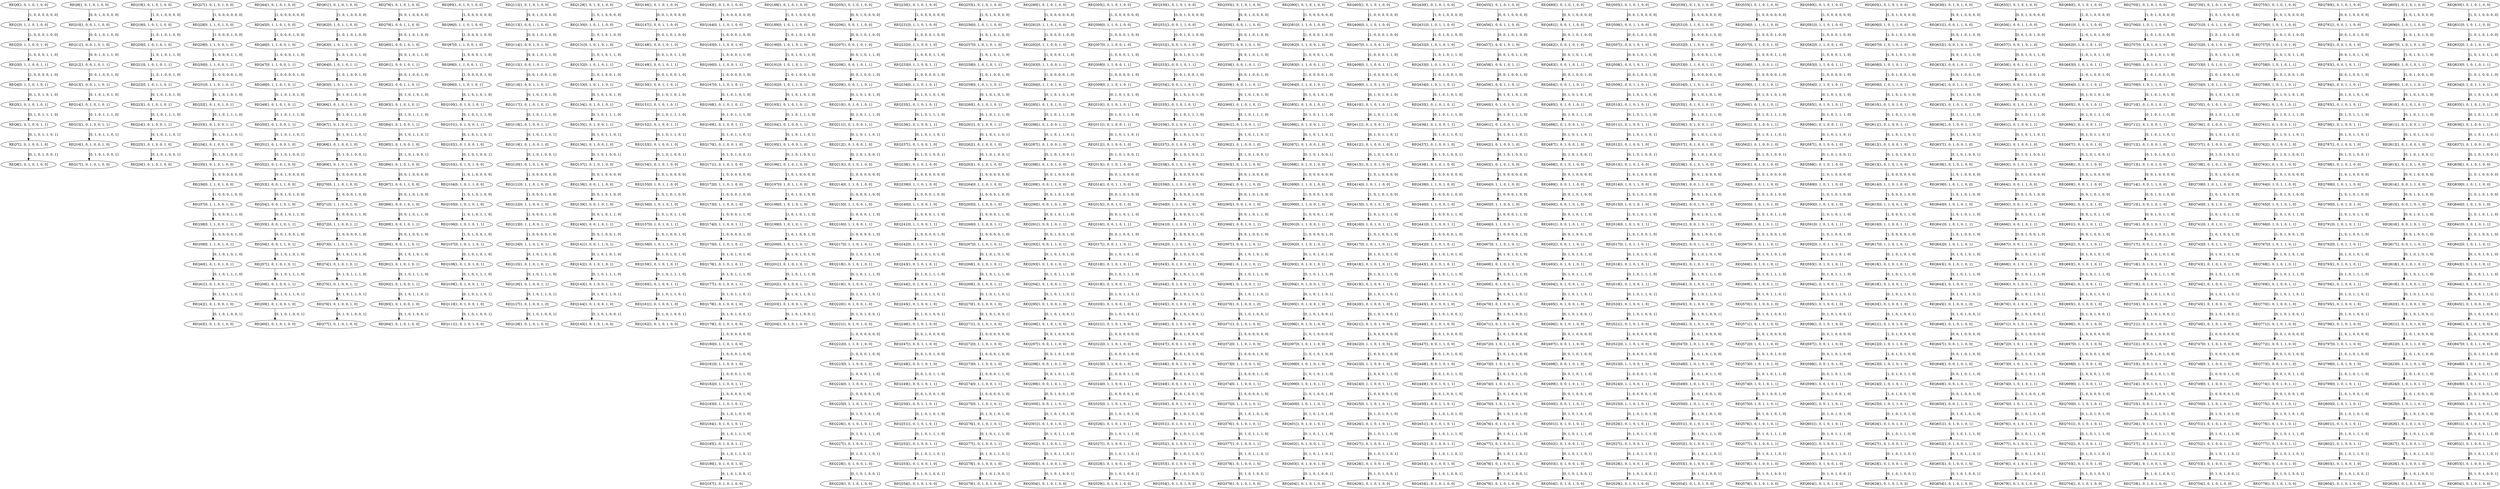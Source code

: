 digraph t {
REQ0 [label = "REQ0[1, 0, 1, 0, 1, 0, 0]"];
REQ1 [label = "REQ1[0, 1, 1, 0, 1, 0, 0]"];
REQ2 [label = "REQ2[0, 1, 1, 0, 0, 1, 0]"];
REQ3 [label = "REQ3[0, 1, 1, 0, 0, 1, 1]"];
REQ4 [label = "REQ4[0, 1, 1, 0, 1, 0, 1]"];
REQ5 [label = "REQ5[1, 0, 1, 0, 1, 0, 1]"];
REQ6 [label = "REQ6[1, 0, 1, 0, 0, 1, 1]"];
REQ7 [label = "REQ7[1, 0, 1, 0, 0, 1, 0]"];
REQ8 [label = "REQ8[1, 0, 1, 0, 1, 0, 0]"];
REQ9 [label = "REQ9[1, 0, 1, 0, 1, 0, 0]"];
REQ10 [label = "REQ10[1, 0, 0, 1, 1, 0, 0]"];
REQ11 [label = "REQ11[1, 0, 0, 1, 0, 1, 0]"];
REQ12 [label = "REQ12[1, 0, 0, 1, 0, 1, 1]"];
REQ13 [label = "REQ13[1, 0, 0, 1, 1, 0, 1]"];
REQ14 [label = "REQ14[1, 0, 1, 0, 1, 0, 1]"];
REQ15 [label = "REQ15[1, 0, 1, 0, 0, 1, 1]"];
REQ16 [label = "REQ16[1, 0, 1, 0, 0, 1, 0]"];
REQ17 [label = "REQ17[1, 0, 1, 0, 1, 0, 0]"];
REQ18 [label = "REQ18[1, 0, 1, 0, 1, 0, 0]"];
REQ19 [label = "REQ19[0, 1, 0, 1, 1, 0, 0]"];
REQ20 [label = "REQ20[0, 1, 0, 1, 0, 1, 0]"];
REQ21 [label = "REQ21[0, 1, 0, 1, 0, 1, 1]"];
REQ22 [label = "REQ22[0, 1, 0, 1, 1, 0, 1]"];
REQ23 [label = "REQ23[1, 0, 1, 0, 1, 0, 1]"];
REQ24 [label = "REQ24[1, 0, 1, 0, 0, 1, 1]"];
REQ25 [label = "REQ25[1, 0, 1, 0, 0, 1, 0]"];
REQ26 [label = "REQ26[1, 0, 1, 0, 1, 0, 0]"];
REQ27 [label = "REQ27[1, 0, 1, 0, 1, 0, 0]"];
REQ28 [label = "REQ28[0, 1, 1, 0, 1, 0, 0]"];
REQ29 [label = "REQ29[0, 1, 1, 0, 0, 1, 0]"];
REQ30 [label = "REQ30[0, 1, 1, 0, 0, 1, 1]"];
REQ31 [label = "REQ31[0, 1, 1, 0, 1, 0, 1]"];
REQ32 [label = "REQ32[1, 0, 1, 0, 1, 0, 1]"];
REQ33 [label = "REQ33[1, 0, 1, 0, 0, 1, 1]"];
REQ34 [label = "REQ34[1, 0, 1, 0, 0, 1, 0]"];
REQ35 [label = "REQ35[1, 0, 1, 0, 1, 0, 0]"];
REQ36 [label = "REQ36[0, 1, 1, 0, 1, 0, 0]"];
REQ37 [label = "REQ37[0, 1, 1, 0, 0, 1, 0]"];
REQ38 [label = "REQ38[0, 1, 1, 0, 0, 1, 1]"];
REQ39 [label = "REQ39[0, 1, 1, 0, 1, 0, 1]"];
REQ40 [label = "REQ40[1, 0, 1, 0, 1, 0, 1]"];
REQ41 [label = "REQ41[1, 0, 1, 0, 0, 1, 1]"];
REQ42 [label = "REQ42[1, 0, 1, 0, 0, 1, 0]"];
REQ43 [label = "REQ43[1, 0, 1, 0, 1, 0, 0]"];
REQ44 [label = "REQ44[1, 0, 1, 0, 1, 0, 0]"];
REQ45 [label = "REQ45[0, 1, 1, 0, 1, 0, 0]"];
REQ46 [label = "REQ46[0, 1, 1, 0, 0, 1, 0]"];
REQ47 [label = "REQ47[0, 1, 1, 0, 0, 1, 1]"];
REQ48 [label = "REQ48[0, 1, 1, 0, 1, 0, 1]"];
REQ49 [label = "REQ49[1, 0, 1, 0, 1, 0, 1]"];
REQ50 [label = "REQ50[1, 0, 1, 0, 0, 1, 1]"];
REQ51 [label = "REQ51[1, 0, 1, 0, 0, 1, 0]"];
REQ52 [label = "REQ52[1, 0, 1, 0, 1, 0, 0]"];
REQ53 [label = "REQ53[1, 0, 0, 1, 1, 0, 0]"];
REQ54 [label = "REQ54[1, 0, 0, 1, 0, 1, 0]"];
REQ55 [label = "REQ55[1, 0, 0, 1, 0, 1, 1]"];
REQ56 [label = "REQ56[1, 0, 0, 1, 1, 0, 1]"];
REQ57 [label = "REQ57[1, 0, 1, 0, 1, 0, 1]"];
REQ58 [label = "REQ58[1, 0, 1, 0, 0, 1, 1]"];
REQ59 [label = "REQ59[1, 0, 1, 0, 0, 1, 0]"];
REQ60 [label = "REQ60[1, 0, 1, 0, 1, 0, 0]"];
REQ61 [label = "REQ61[1, 0, 1, 0, 1, 0, 0]"];
REQ62 [label = "REQ62[0, 1, 0, 1, 1, 0, 0]"];
REQ63 [label = "REQ63[0, 1, 0, 1, 0, 1, 0]"];
REQ64 [label = "REQ64[0, 1, 0, 1, 0, 1, 1]"];
REQ65 [label = "REQ65[0, 1, 0, 1, 1, 0, 1]"];
REQ66 [label = "REQ66[1, 0, 1, 0, 1, 0, 1]"];
REQ67 [label = "REQ67[1, 0, 1, 0, 0, 1, 1]"];
REQ68 [label = "REQ68[1, 0, 1, 0, 0, 1, 0]"];
REQ69 [label = "REQ69[1, 0, 1, 0, 1, 0, 0]"];
REQ70 [label = "REQ70[0, 1, 1, 0, 1, 0, 0]"];
REQ71 [label = "REQ71[0, 1, 1, 0, 0, 1, 0]"];
REQ72 [label = "REQ72[0, 1, 1, 0, 0, 1, 1]"];
REQ73 [label = "REQ73[0, 1, 1, 0, 1, 0, 1]"];
REQ74 [label = "REQ74[1, 0, 1, 0, 1, 0, 1]"];
REQ75 [label = "REQ75[1, 0, 1, 0, 0, 1, 1]"];
REQ76 [label = "REQ76[1, 0, 1, 0, 0, 1, 0]"];
REQ77 [label = "REQ77[1, 0, 1, 0, 1, 0, 0]"];
REQ78 [label = "REQ78[1, 0, 1, 0, 1, 0, 0]"];
REQ79 [label = "REQ79[1, 0, 0, 1, 1, 0, 0]"];
REQ80 [label = "REQ80[1, 0, 0, 1, 0, 1, 0]"];
REQ81 [label = "REQ81[1, 0, 0, 1, 0, 1, 1]"];
REQ82 [label = "REQ82[1, 0, 0, 1, 1, 0, 1]"];
REQ83 [label = "REQ83[1, 0, 1, 0, 1, 0, 1]"];
REQ84 [label = "REQ84[1, 0, 1, 0, 0, 1, 1]"];
REQ85 [label = "REQ85[1, 0, 1, 0, 0, 1, 0]"];
REQ86 [label = "REQ86[1, 0, 1, 0, 1, 0, 0]"];
REQ87 [label = "REQ87[1, 0, 0, 1, 1, 0, 0]"];
REQ88 [label = "REQ88[1, 0, 0, 1, 0, 1, 0]"];
REQ89 [label = "REQ89[1, 0, 0, 1, 0, 1, 1]"];
REQ90 [label = "REQ90[1, 0, 0, 1, 1, 0, 1]"];
REQ91 [label = "REQ91[1, 0, 1, 0, 1, 0, 1]"];
REQ92 [label = "REQ92[1, 0, 1, 0, 0, 1, 1]"];
REQ93 [label = "REQ93[1, 0, 1, 0, 0, 1, 0]"];
REQ94 [label = "REQ94[1, 0, 1, 0, 1, 0, 0]"];
REQ95 [label = "REQ95[1, 0, 1, 0, 1, 0, 0]"];
REQ96 [label = "REQ96[0, 1, 1, 0, 1, 0, 0]"];
REQ97 [label = "REQ97[0, 1, 1, 0, 0, 1, 0]"];
REQ98 [label = "REQ98[0, 1, 1, 0, 0, 1, 1]"];
REQ99 [label = "REQ99[0, 1, 1, 0, 1, 0, 1]"];
REQ100 [label = "REQ100[1, 0, 1, 0, 1, 0, 1]"];
REQ101 [label = "REQ101[1, 0, 1, 0, 0, 1, 1]"];
REQ102 [label = "REQ102[1, 0, 1, 0, 0, 1, 0]"];
REQ103 [label = "REQ103[1, 0, 1, 0, 1, 0, 0]"];
REQ104 [label = "REQ104[0, 1, 0, 1, 1, 0, 0]"];
REQ105 [label = "REQ105[0, 1, 0, 1, 0, 1, 0]"];
REQ106 [label = "REQ106[0, 1, 0, 1, 0, 1, 1]"];
REQ107 [label = "REQ107[0, 1, 0, 1, 1, 0, 1]"];
REQ108 [label = "REQ108[1, 0, 1, 0, 1, 0, 1]"];
REQ109 [label = "REQ109[1, 0, 1, 0, 0, 1, 1]"];
REQ110 [label = "REQ110[1, 0, 1, 0, 0, 1, 0]"];
REQ111 [label = "REQ111[1, 0, 1, 0, 1, 0, 0]"];
REQ112 [label = "REQ112[1, 0, 1, 0, 1, 0, 0]"];
REQ113 [label = "REQ113[1, 0, 0, 1, 1, 0, 0]"];
REQ114 [label = "REQ114[1, 0, 0, 1, 0, 1, 0]"];
REQ115 [label = "REQ115[1, 0, 0, 1, 0, 1, 1]"];
REQ116 [label = "REQ116[1, 0, 0, 1, 1, 0, 1]"];
REQ117 [label = "REQ117[1, 0, 1, 0, 1, 0, 1]"];
REQ118 [label = "REQ118[1, 0, 1, 0, 0, 1, 1]"];
REQ119 [label = "REQ119[1, 0, 1, 0, 0, 1, 0]"];
REQ120 [label = "REQ120[1, 0, 1, 0, 1, 0, 0]"];
REQ121 [label = "REQ121[0, 1, 1, 0, 1, 0, 0]"];
REQ122 [label = "REQ122[0, 1, 1, 0, 0, 1, 0]"];
REQ123 [label = "REQ123[0, 1, 1, 0, 0, 1, 1]"];
REQ124 [label = "REQ124[0, 1, 1, 0, 1, 0, 1]"];
REQ125 [label = "REQ125[1, 0, 1, 0, 1, 0, 1]"];
REQ126 [label = "REQ126[1, 0, 1, 0, 0, 1, 1]"];
REQ127 [label = "REQ127[1, 0, 1, 0, 0, 1, 0]"];
REQ128 [label = "REQ128[1, 0, 1, 0, 1, 0, 0]"];
REQ129 [label = "REQ129[1, 0, 1, 0, 1, 0, 0]"];
REQ130 [label = "REQ130[0, 1, 0, 1, 1, 0, 0]"];
REQ131 [label = "REQ131[0, 1, 0, 1, 0, 1, 0]"];
REQ132 [label = "REQ132[0, 1, 0, 1, 0, 1, 1]"];
REQ133 [label = "REQ133[0, 1, 0, 1, 1, 0, 1]"];
REQ134 [label = "REQ134[1, 0, 1, 0, 1, 0, 1]"];
REQ135 [label = "REQ135[1, 0, 1, 0, 0, 1, 1]"];
REQ136 [label = "REQ136[1, 0, 1, 0, 0, 1, 0]"];
REQ137 [label = "REQ137[1, 0, 1, 0, 1, 0, 0]"];
REQ138 [label = "REQ138[1, 0, 0, 1, 1, 0, 0]"];
REQ139 [label = "REQ139[1, 0, 0, 1, 0, 1, 0]"];
REQ140 [label = "REQ140[1, 0, 0, 1, 0, 1, 1]"];
REQ141 [label = "REQ141[1, 0, 0, 1, 1, 0, 1]"];
REQ142 [label = "REQ142[1, 0, 1, 0, 1, 0, 1]"];
REQ143 [label = "REQ143[1, 0, 1, 0, 0, 1, 1]"];
REQ144 [label = "REQ144[1, 0, 1, 0, 0, 1, 0]"];
REQ145 [label = "REQ145[1, 0, 1, 0, 1, 0, 0]"];
REQ146 [label = "REQ146[1, 0, 1, 0, 1, 0, 0]"];
REQ147 [label = "REQ147[1, 0, 0, 1, 1, 0, 0]"];
REQ148 [label = "REQ148[1, 0, 0, 1, 0, 1, 0]"];
REQ149 [label = "REQ149[1, 0, 0, 1, 0, 1, 1]"];
REQ150 [label = "REQ150[1, 0, 0, 1, 1, 0, 1]"];
REQ151 [label = "REQ151[1, 0, 1, 0, 1, 0, 1]"];
REQ152 [label = "REQ152[1, 0, 1, 0, 0, 1, 1]"];
REQ153 [label = "REQ153[1, 0, 1, 0, 0, 1, 0]"];
REQ154 [label = "REQ154[1, 0, 1, 0, 1, 0, 0]"];
REQ155 [label = "REQ155[0, 1, 0, 1, 1, 0, 0]"];
REQ156 [label = "REQ156[0, 1, 0, 1, 0, 1, 0]"];
REQ157 [label = "REQ157[0, 1, 0, 1, 0, 1, 1]"];
REQ158 [label = "REQ158[0, 1, 0, 1, 1, 0, 1]"];
REQ159 [label = "REQ159[1, 0, 1, 0, 1, 0, 1]"];
REQ160 [label = "REQ160[1, 0, 1, 0, 0, 1, 1]"];
REQ161 [label = "REQ161[1, 0, 1, 0, 0, 1, 0]"];
REQ162 [label = "REQ162[1, 0, 1, 0, 1, 0, 0]"];
REQ163 [label = "REQ163[1, 0, 1, 0, 1, 0, 0]"];
REQ164 [label = "REQ164[0, 1, 1, 0, 1, 0, 0]"];
REQ165 [label = "REQ165[0, 1, 1, 0, 0, 1, 0]"];
REQ166 [label = "REQ166[0, 1, 1, 0, 0, 1, 1]"];
REQ167 [label = "REQ167[0, 1, 1, 0, 1, 0, 1]"];
REQ168 [label = "REQ168[1, 0, 1, 0, 1, 0, 1]"];
REQ169 [label = "REQ169[1, 0, 1, 0, 0, 1, 1]"];
REQ170 [label = "REQ170[1, 0, 1, 0, 0, 1, 0]"];
REQ171 [label = "REQ171[1, 0, 1, 0, 1, 0, 0]"];
REQ172 [label = "REQ172[0, 1, 1, 0, 1, 0, 0]"];
REQ173 [label = "REQ173[0, 1, 1, 0, 0, 1, 0]"];
REQ174 [label = "REQ174[0, 1, 1, 0, 0, 1, 1]"];
REQ175 [label = "REQ175[0, 1, 1, 0, 1, 0, 1]"];
REQ176 [label = "REQ176[1, 0, 1, 0, 1, 0, 1]"];
REQ177 [label = "REQ177[1, 0, 1, 0, 0, 1, 1]"];
REQ178 [label = "REQ178[1, 0, 1, 0, 0, 1, 0]"];
REQ179 [label = "REQ179[1, 0, 1, 0, 1, 0, 0]"];
REQ180 [label = "REQ180[0, 1, 1, 0, 1, 0, 0]"];
REQ181 [label = "REQ181[0, 1, 1, 0, 0, 1, 0]"];
REQ182 [label = "REQ182[0, 1, 1, 0, 0, 1, 1]"];
REQ183 [label = "REQ183[0, 1, 1, 0, 1, 0, 1]"];
REQ184 [label = "REQ184[1, 0, 1, 0, 1, 0, 1]"];
REQ185 [label = "REQ185[1, 0, 1, 0, 0, 1, 1]"];
REQ186 [label = "REQ186[1, 0, 1, 0, 0, 1, 0]"];
REQ187 [label = "REQ187[1, 0, 1, 0, 1, 0, 0]"];
REQ188 [label = "REQ188[1, 0, 1, 0, 1, 0, 0]"];
REQ189 [label = "REQ189[0, 1, 0, 1, 1, 0, 0]"];
REQ190 [label = "REQ190[0, 1, 0, 1, 0, 1, 0]"];
REQ191 [label = "REQ191[0, 1, 0, 1, 0, 1, 1]"];
REQ192 [label = "REQ192[0, 1, 0, 1, 1, 0, 1]"];
REQ193 [label = "REQ193[1, 0, 1, 0, 1, 0, 1]"];
REQ194 [label = "REQ194[1, 0, 1, 0, 0, 1, 1]"];
REQ195 [label = "REQ195[1, 0, 1, 0, 0, 1, 0]"];
REQ196 [label = "REQ196[1, 0, 1, 0, 1, 0, 0]"];
REQ197 [label = "REQ197[0, 1, 0, 1, 1, 0, 0]"];
REQ198 [label = "REQ198[0, 1, 0, 1, 0, 1, 0]"];
REQ199 [label = "REQ199[0, 1, 0, 1, 0, 1, 1]"];
REQ200 [label = "REQ200[0, 1, 0, 1, 1, 0, 1]"];
REQ201 [label = "REQ201[1, 0, 1, 0, 1, 0, 1]"];
REQ202 [label = "REQ202[1, 0, 1, 0, 0, 1, 1]"];
REQ203 [label = "REQ203[1, 0, 1, 0, 0, 1, 0]"];
REQ204 [label = "REQ204[1, 0, 1, 0, 1, 0, 0]"];
REQ205 [label = "REQ205[1, 0, 1, 0, 1, 0, 0]"];
REQ206 [label = "REQ206[1, 0, 0, 1, 1, 0, 0]"];
REQ207 [label = "REQ207[1, 0, 0, 1, 0, 1, 0]"];
REQ208 [label = "REQ208[1, 0, 0, 1, 0, 1, 1]"];
REQ209 [label = "REQ209[1, 0, 0, 1, 1, 0, 1]"];
REQ210 [label = "REQ210[1, 0, 1, 0, 1, 0, 1]"];
REQ211 [label = "REQ211[1, 0, 1, 0, 0, 1, 1]"];
REQ212 [label = "REQ212[1, 0, 1, 0, 0, 1, 0]"];
REQ213 [label = "REQ213[1, 0, 1, 0, 1, 0, 0]"];
REQ214 [label = "REQ214[0, 1, 1, 0, 1, 0, 0]"];
REQ215 [label = "REQ215[0, 1, 1, 0, 0, 1, 0]"];
REQ216 [label = "REQ216[0, 1, 1, 0, 0, 1, 1]"];
REQ217 [label = "REQ217[0, 1, 1, 0, 1, 0, 1]"];
REQ218 [label = "REQ218[1, 0, 1, 0, 1, 0, 1]"];
REQ219 [label = "REQ219[1, 0, 1, 0, 0, 1, 1]"];
REQ220 [label = "REQ220[1, 0, 1, 0, 0, 1, 0]"];
REQ221 [label = "REQ221[1, 0, 1, 0, 1, 0, 0]"];
REQ222 [label = "REQ222[0, 1, 1, 0, 1, 0, 0]"];
REQ223 [label = "REQ223[0, 1, 1, 0, 0, 1, 0]"];
REQ224 [label = "REQ224[0, 1, 1, 0, 0, 1, 1]"];
REQ225 [label = "REQ225[0, 1, 1, 0, 1, 0, 1]"];
REQ226 [label = "REQ226[1, 0, 1, 0, 1, 0, 1]"];
REQ227 [label = "REQ227[1, 0, 1, 0, 0, 1, 1]"];
REQ228 [label = "REQ228[1, 0, 1, 0, 0, 1, 0]"];
REQ229 [label = "REQ229[1, 0, 1, 0, 1, 0, 0]"];
REQ230 [label = "REQ230[1, 0, 1, 0, 1, 0, 0]"];
REQ231 [label = "REQ231[0, 1, 1, 0, 1, 0, 0]"];
REQ232 [label = "REQ232[0, 1, 1, 0, 0, 1, 0]"];
REQ233 [label = "REQ233[0, 1, 1, 0, 0, 1, 1]"];
REQ234 [label = "REQ234[0, 1, 1, 0, 1, 0, 1]"];
REQ235 [label = "REQ235[1, 0, 1, 0, 1, 0, 1]"];
REQ236 [label = "REQ236[1, 0, 1, 0, 0, 1, 1]"];
REQ237 [label = "REQ237[1, 0, 1, 0, 0, 1, 0]"];
REQ238 [label = "REQ238[1, 0, 1, 0, 1, 0, 0]"];
REQ239 [label = "REQ239[0, 1, 1, 0, 1, 0, 0]"];
REQ240 [label = "REQ240[0, 1, 1, 0, 0, 1, 0]"];
REQ241 [label = "REQ241[0, 1, 1, 0, 0, 1, 1]"];
REQ242 [label = "REQ242[0, 1, 1, 0, 1, 0, 1]"];
REQ243 [label = "REQ243[1, 0, 1, 0, 1, 0, 1]"];
REQ244 [label = "REQ244[1, 0, 1, 0, 0, 1, 1]"];
REQ245 [label = "REQ245[1, 0, 1, 0, 0, 1, 0]"];
REQ246 [label = "REQ246[1, 0, 1, 0, 1, 0, 0]"];
REQ247 [label = "REQ247[1, 0, 0, 1, 1, 0, 0]"];
REQ248 [label = "REQ248[1, 0, 0, 1, 0, 1, 0]"];
REQ249 [label = "REQ249[1, 0, 0, 1, 0, 1, 1]"];
REQ250 [label = "REQ250[1, 0, 0, 1, 1, 0, 1]"];
REQ251 [label = "REQ251[1, 0, 1, 0, 1, 0, 1]"];
REQ252 [label = "REQ252[1, 0, 1, 0, 0, 1, 1]"];
REQ253 [label = "REQ253[1, 0, 1, 0, 0, 1, 0]"];
REQ254 [label = "REQ254[1, 0, 1, 0, 1, 0, 0]"];
REQ255 [label = "REQ255[1, 0, 1, 0, 1, 0, 0]"];
REQ256 [label = "REQ256[0, 1, 0, 1, 1, 0, 0]"];
REQ257 [label = "REQ257[0, 1, 0, 1, 0, 1, 0]"];
REQ258 [label = "REQ258[0, 1, 0, 1, 0, 1, 1]"];
REQ259 [label = "REQ259[0, 1, 0, 1, 1, 0, 1]"];
REQ260 [label = "REQ260[1, 0, 1, 0, 1, 0, 1]"];
REQ261 [label = "REQ261[1, 0, 1, 0, 0, 1, 1]"];
REQ262 [label = "REQ262[1, 0, 1, 0, 0, 1, 0]"];
REQ263 [label = "REQ263[1, 0, 1, 0, 1, 0, 0]"];
REQ264 [label = "REQ264[0, 1, 1, 0, 1, 0, 0]"];
REQ265 [label = "REQ265[0, 1, 1, 0, 0, 1, 0]"];
REQ266 [label = "REQ266[0, 1, 1, 0, 0, 1, 1]"];
REQ267 [label = "REQ267[0, 1, 1, 0, 1, 0, 1]"];
REQ268 [label = "REQ268[1, 0, 1, 0, 1, 0, 1]"];
REQ269 [label = "REQ269[1, 0, 1, 0, 0, 1, 1]"];
REQ270 [label = "REQ270[1, 0, 1, 0, 0, 1, 0]"];
REQ271 [label = "REQ271[1, 0, 1, 0, 1, 0, 0]"];
REQ272 [label = "REQ272[0, 1, 1, 0, 1, 0, 0]"];
REQ273 [label = "REQ273[0, 1, 1, 0, 0, 1, 0]"];
REQ274 [label = "REQ274[0, 1, 1, 0, 0, 1, 1]"];
REQ275 [label = "REQ275[0, 1, 1, 0, 1, 0, 1]"];
REQ276 [label = "REQ276[1, 0, 1, 0, 1, 0, 1]"];
REQ277 [label = "REQ277[1, 0, 1, 0, 0, 1, 1]"];
REQ278 [label = "REQ278[1, 0, 1, 0, 0, 1, 0]"];
REQ279 [label = "REQ279[1, 0, 1, 0, 1, 0, 0]"];
REQ280 [label = "REQ280[1, 0, 1, 0, 1, 0, 0]"];
REQ281 [label = "REQ281[0, 1, 1, 0, 1, 0, 0]"];
REQ282 [label = "REQ282[0, 1, 1, 0, 0, 1, 0]"];
REQ283 [label = "REQ283[0, 1, 1, 0, 0, 1, 1]"];
REQ284 [label = "REQ284[0, 1, 1, 0, 1, 0, 1]"];
REQ285 [label = "REQ285[1, 0, 1, 0, 1, 0, 1]"];
REQ286 [label = "REQ286[1, 0, 1, 0, 0, 1, 1]"];
REQ287 [label = "REQ287[1, 0, 1, 0, 0, 1, 0]"];
REQ288 [label = "REQ288[1, 0, 1, 0, 1, 0, 0]"];
REQ289 [label = "REQ289[1, 0, 0, 1, 1, 0, 0]"];
REQ290 [label = "REQ290[1, 0, 0, 1, 0, 1, 0]"];
REQ291 [label = "REQ291[1, 0, 0, 1, 0, 1, 1]"];
REQ292 [label = "REQ292[1, 0, 0, 1, 1, 0, 1]"];
REQ293 [label = "REQ293[1, 0, 1, 0, 1, 0, 1]"];
REQ294 [label = "REQ294[1, 0, 1, 0, 0, 1, 1]"];
REQ295 [label = "REQ295[1, 0, 1, 0, 0, 1, 0]"];
REQ296 [label = "REQ296[1, 0, 1, 0, 1, 0, 0]"];
REQ297 [label = "REQ297[1, 0, 0, 1, 1, 0, 0]"];
REQ298 [label = "REQ298[1, 0, 0, 1, 0, 1, 0]"];
REQ299 [label = "REQ299[1, 0, 0, 1, 0, 1, 1]"];
REQ300 [label = "REQ300[1, 0, 0, 1, 1, 0, 1]"];
REQ301 [label = "REQ301[1, 0, 1, 0, 1, 0, 1]"];
REQ302 [label = "REQ302[1, 0, 1, 0, 0, 1, 1]"];
REQ303 [label = "REQ303[1, 0, 1, 0, 0, 1, 0]"];
REQ304 [label = "REQ304[1, 0, 1, 0, 1, 0, 0]"];
REQ305 [label = "REQ305[1, 0, 1, 0, 1, 0, 0]"];
REQ306 [label = "REQ306[0, 1, 1, 0, 1, 0, 0]"];
REQ307 [label = "REQ307[0, 1, 1, 0, 0, 1, 0]"];
REQ308 [label = "REQ308[0, 1, 1, 0, 0, 1, 1]"];
REQ309 [label = "REQ309[0, 1, 1, 0, 1, 0, 1]"];
REQ310 [label = "REQ310[1, 0, 1, 0, 1, 0, 1]"];
REQ311 [label = "REQ311[1, 0, 1, 0, 0, 1, 1]"];
REQ312 [label = "REQ312[1, 0, 1, 0, 0, 1, 0]"];
REQ313 [label = "REQ313[1, 0, 1, 0, 1, 0, 0]"];
REQ314 [label = "REQ314[1, 0, 0, 1, 1, 0, 0]"];
REQ315 [label = "REQ315[1, 0, 0, 1, 0, 1, 0]"];
REQ316 [label = "REQ316[1, 0, 0, 1, 0, 1, 1]"];
REQ317 [label = "REQ317[1, 0, 0, 1, 1, 0, 1]"];
REQ318 [label = "REQ318[1, 0, 1, 0, 1, 0, 1]"];
REQ319 [label = "REQ319[1, 0, 1, 0, 0, 1, 1]"];
REQ320 [label = "REQ320[1, 0, 1, 0, 0, 1, 0]"];
REQ321 [label = "REQ321[1, 0, 1, 0, 1, 0, 0]"];
REQ322 [label = "REQ322[0, 1, 1, 0, 1, 0, 0]"];
REQ323 [label = "REQ323[0, 1, 1, 0, 0, 1, 0]"];
REQ324 [label = "REQ324[0, 1, 1, 0, 0, 1, 1]"];
REQ325 [label = "REQ325[0, 1, 1, 0, 1, 0, 1]"];
REQ326 [label = "REQ326[1, 0, 1, 0, 1, 0, 1]"];
REQ327 [label = "REQ327[1, 0, 1, 0, 0, 1, 1]"];
REQ328 [label = "REQ328[1, 0, 1, 0, 0, 1, 0]"];
REQ329 [label = "REQ329[1, 0, 1, 0, 1, 0, 0]"];
REQ330 [label = "REQ330[1, 0, 1, 0, 1, 0, 0]"];
REQ331 [label = "REQ331[1, 0, 0, 1, 1, 0, 0]"];
REQ332 [label = "REQ332[1, 0, 0, 1, 0, 1, 0]"];
REQ333 [label = "REQ333[1, 0, 0, 1, 0, 1, 1]"];
REQ334 [label = "REQ334[1, 0, 0, 1, 1, 0, 1]"];
REQ335 [label = "REQ335[1, 0, 1, 0, 1, 0, 1]"];
REQ336 [label = "REQ336[1, 0, 1, 0, 0, 1, 1]"];
REQ337 [label = "REQ337[1, 0, 1, 0, 0, 1, 0]"];
REQ338 [label = "REQ338[1, 0, 1, 0, 1, 0, 0]"];
REQ339 [label = "REQ339[0, 1, 1, 0, 1, 0, 0]"];
REQ340 [label = "REQ340[0, 1, 1, 0, 0, 1, 0]"];
REQ341 [label = "REQ341[0, 1, 1, 0, 0, 1, 1]"];
REQ342 [label = "REQ342[0, 1, 1, 0, 1, 0, 1]"];
REQ343 [label = "REQ343[1, 0, 1, 0, 1, 0, 1]"];
REQ344 [label = "REQ344[1, 0, 1, 0, 0, 1, 1]"];
REQ345 [label = "REQ345[1, 0, 1, 0, 0, 1, 0]"];
REQ346 [label = "REQ346[1, 0, 1, 0, 1, 0, 0]"];
REQ347 [label = "REQ347[1, 0, 0, 1, 1, 0, 0]"];
REQ348 [label = "REQ348[1, 0, 0, 1, 0, 1, 0]"];
REQ349 [label = "REQ349[1, 0, 0, 1, 0, 1, 1]"];
REQ350 [label = "REQ350[1, 0, 0, 1, 1, 0, 1]"];
REQ351 [label = "REQ351[1, 0, 1, 0, 1, 0, 1]"];
REQ352 [label = "REQ352[1, 0, 1, 0, 0, 1, 1]"];
REQ353 [label = "REQ353[1, 0, 1, 0, 0, 1, 0]"];
REQ354 [label = "REQ354[1, 0, 1, 0, 1, 0, 0]"];
REQ355 [label = "REQ355[1, 0, 1, 0, 1, 0, 0]"];
REQ356 [label = "REQ356[1, 0, 0, 1, 1, 0, 0]"];
REQ357 [label = "REQ357[1, 0, 0, 1, 0, 1, 0]"];
REQ358 [label = "REQ358[1, 0, 0, 1, 0, 1, 1]"];
REQ359 [label = "REQ359[1, 0, 0, 1, 1, 0, 1]"];
REQ360 [label = "REQ360[1, 0, 1, 0, 1, 0, 1]"];
REQ361 [label = "REQ361[1, 0, 1, 0, 0, 1, 1]"];
REQ362 [label = "REQ362[1, 0, 1, 0, 0, 1, 0]"];
REQ363 [label = "REQ363[1, 0, 1, 0, 1, 0, 0]"];
REQ364 [label = "REQ364[1, 0, 0, 1, 1, 0, 0]"];
REQ365 [label = "REQ365[1, 0, 0, 1, 0, 1, 0]"];
REQ366 [label = "REQ366[1, 0, 0, 1, 0, 1, 1]"];
REQ367 [label = "REQ367[1, 0, 0, 1, 1, 0, 1]"];
REQ368 [label = "REQ368[1, 0, 1, 0, 1, 0, 1]"];
REQ369 [label = "REQ369[1, 0, 1, 0, 0, 1, 1]"];
REQ370 [label = "REQ370[1, 0, 1, 0, 0, 1, 0]"];
REQ371 [label = "REQ371[1, 0, 1, 0, 1, 0, 0]"];
REQ372 [label = "REQ372[0, 1, 1, 0, 1, 0, 0]"];
REQ373 [label = "REQ373[0, 1, 1, 0, 0, 1, 0]"];
REQ374 [label = "REQ374[0, 1, 1, 0, 0, 1, 1]"];
REQ375 [label = "REQ375[0, 1, 1, 0, 1, 0, 1]"];
REQ376 [label = "REQ376[1, 0, 1, 0, 1, 0, 1]"];
REQ377 [label = "REQ377[1, 0, 1, 0, 0, 1, 1]"];
REQ378 [label = "REQ378[1, 0, 1, 0, 0, 1, 0]"];
REQ379 [label = "REQ379[1, 0, 1, 0, 1, 0, 0]"];
REQ380 [label = "REQ380[1, 0, 1, 0, 1, 0, 0]"];
REQ381 [label = "REQ381[0, 1, 1, 0, 1, 0, 0]"];
REQ382 [label = "REQ382[0, 1, 1, 0, 0, 1, 0]"];
REQ383 [label = "REQ383[0, 1, 1, 0, 0, 1, 1]"];
REQ384 [label = "REQ384[0, 1, 1, 0, 1, 0, 1]"];
REQ385 [label = "REQ385[1, 0, 1, 0, 1, 0, 1]"];
REQ386 [label = "REQ386[1, 0, 1, 0, 0, 1, 1]"];
REQ387 [label = "REQ387[1, 0, 1, 0, 0, 1, 0]"];
REQ388 [label = "REQ388[1, 0, 1, 0, 1, 0, 0]"];
REQ389 [label = "REQ389[0, 1, 1, 0, 1, 0, 0]"];
REQ390 [label = "REQ390[0, 1, 1, 0, 0, 1, 0]"];
REQ391 [label = "REQ391[0, 1, 1, 0, 0, 1, 1]"];
REQ392 [label = "REQ392[0, 1, 1, 0, 1, 0, 1]"];
REQ393 [label = "REQ393[1, 0, 1, 0, 1, 0, 1]"];
REQ394 [label = "REQ394[1, 0, 1, 0, 0, 1, 1]"];
REQ395 [label = "REQ395[1, 0, 1, 0, 0, 1, 0]"];
REQ396 [label = "REQ396[1, 0, 1, 0, 1, 0, 0]"];
REQ397 [label = "REQ397[0, 1, 0, 1, 1, 0, 0]"];
REQ398 [label = "REQ398[0, 1, 0, 1, 0, 1, 0]"];
REQ399 [label = "REQ399[0, 1, 0, 1, 0, 1, 1]"];
REQ400 [label = "REQ400[0, 1, 0, 1, 1, 0, 1]"];
REQ401 [label = "REQ401[1, 0, 1, 0, 1, 0, 1]"];
REQ402 [label = "REQ402[1, 0, 1, 0, 0, 1, 1]"];
REQ403 [label = "REQ403[1, 0, 1, 0, 0, 1, 0]"];
REQ404 [label = "REQ404[1, 0, 1, 0, 1, 0, 0]"];
REQ405 [label = "REQ405[1, 0, 1, 0, 1, 0, 0]"];
REQ406 [label = "REQ406[0, 1, 1, 0, 1, 0, 0]"];
REQ407 [label = "REQ407[0, 1, 1, 0, 0, 1, 0]"];
REQ408 [label = "REQ408[0, 1, 1, 0, 0, 1, 1]"];
REQ409 [label = "REQ409[0, 1, 1, 0, 1, 0, 1]"];
REQ410 [label = "REQ410[1, 0, 1, 0, 1, 0, 1]"];
REQ411 [label = "REQ411[1, 0, 1, 0, 0, 1, 1]"];
REQ412 [label = "REQ412[1, 0, 1, 0, 0, 1, 0]"];
REQ413 [label = "REQ413[1, 0, 1, 0, 1, 0, 0]"];
REQ414 [label = "REQ414[0, 1, 0, 1, 1, 0, 0]"];
REQ415 [label = "REQ415[0, 1, 0, 1, 0, 1, 0]"];
REQ416 [label = "REQ416[0, 1, 0, 1, 0, 1, 1]"];
REQ417 [label = "REQ417[0, 1, 0, 1, 1, 0, 1]"];
REQ418 [label = "REQ418[1, 0, 1, 0, 1, 0, 1]"];
REQ419 [label = "REQ419[1, 0, 1, 0, 0, 1, 1]"];
REQ420 [label = "REQ420[1, 0, 1, 0, 0, 1, 0]"];
REQ421 [label = "REQ421[1, 0, 1, 0, 1, 0, 0]"];
REQ422 [label = "REQ422[0, 1, 1, 0, 1, 0, 0]"];
REQ423 [label = "REQ423[0, 1, 1, 0, 0, 1, 0]"];
REQ424 [label = "REQ424[0, 1, 1, 0, 0, 1, 1]"];
REQ425 [label = "REQ425[0, 1, 1, 0, 1, 0, 1]"];
REQ426 [label = "REQ426[1, 0, 1, 0, 1, 0, 1]"];
REQ427 [label = "REQ427[1, 0, 1, 0, 0, 1, 1]"];
REQ428 [label = "REQ428[1, 0, 1, 0, 0, 1, 0]"];
REQ429 [label = "REQ429[1, 0, 1, 0, 1, 0, 0]"];
REQ430 [label = "REQ430[1, 0, 1, 0, 1, 0, 0]"];
REQ431 [label = "REQ431[0, 1, 0, 1, 1, 0, 0]"];
REQ432 [label = "REQ432[0, 1, 0, 1, 0, 1, 0]"];
REQ433 [label = "REQ433[0, 1, 0, 1, 0, 1, 1]"];
REQ434 [label = "REQ434[0, 1, 0, 1, 1, 0, 1]"];
REQ435 [label = "REQ435[1, 0, 1, 0, 1, 0, 1]"];
REQ436 [label = "REQ436[1, 0, 1, 0, 0, 1, 1]"];
REQ437 [label = "REQ437[1, 0, 1, 0, 0, 1, 0]"];
REQ438 [label = "REQ438[1, 0, 1, 0, 1, 0, 0]"];
REQ439 [label = "REQ439[0, 1, 1, 0, 1, 0, 0]"];
REQ440 [label = "REQ440[0, 1, 1, 0, 0, 1, 0]"];
REQ441 [label = "REQ441[0, 1, 1, 0, 0, 1, 1]"];
REQ442 [label = "REQ442[0, 1, 1, 0, 1, 0, 1]"];
REQ443 [label = "REQ443[1, 0, 1, 0, 1, 0, 1]"];
REQ444 [label = "REQ444[1, 0, 1, 0, 0, 1, 1]"];
REQ445 [label = "REQ445[1, 0, 1, 0, 0, 1, 0]"];
REQ446 [label = "REQ446[1, 0, 1, 0, 1, 0, 0]"];
REQ447 [label = "REQ447[1, 0, 0, 1, 1, 0, 0]"];
REQ448 [label = "REQ448[1, 0, 0, 1, 0, 1, 0]"];
REQ449 [label = "REQ449[1, 0, 0, 1, 0, 1, 1]"];
REQ450 [label = "REQ450[1, 0, 0, 1, 1, 0, 1]"];
REQ451 [label = "REQ451[1, 0, 1, 0, 1, 0, 1]"];
REQ452 [label = "REQ452[1, 0, 1, 0, 0, 1, 1]"];
REQ453 [label = "REQ453[1, 0, 1, 0, 0, 1, 0]"];
REQ454 [label = "REQ454[1, 0, 1, 0, 1, 0, 0]"];
REQ455 [label = "REQ455[1, 0, 1, 0, 1, 0, 0]"];
REQ456 [label = "REQ456[1, 0, 0, 1, 1, 0, 0]"];
REQ457 [label = "REQ457[1, 0, 0, 1, 0, 1, 0]"];
REQ458 [label = "REQ458[1, 0, 0, 1, 0, 1, 1]"];
REQ459 [label = "REQ459[1, 0, 0, 1, 1, 0, 1]"];
REQ460 [label = "REQ460[1, 0, 1, 0, 1, 0, 1]"];
REQ461 [label = "REQ461[1, 0, 1, 0, 0, 1, 1]"];
REQ462 [label = "REQ462[1, 0, 1, 0, 0, 1, 0]"];
REQ463 [label = "REQ463[1, 0, 1, 0, 1, 0, 0]"];
REQ464 [label = "REQ464[0, 1, 1, 0, 1, 0, 0]"];
REQ465 [label = "REQ465[0, 1, 1, 0, 0, 1, 0]"];
REQ466 [label = "REQ466[0, 1, 1, 0, 0, 1, 1]"];
REQ467 [label = "REQ467[0, 1, 1, 0, 1, 0, 1]"];
REQ468 [label = "REQ468[1, 0, 1, 0, 1, 0, 1]"];
REQ469 [label = "REQ469[1, 0, 1, 0, 0, 1, 1]"];
REQ470 [label = "REQ470[1, 0, 1, 0, 0, 1, 0]"];
REQ471 [label = "REQ471[1, 0, 1, 0, 1, 0, 0]"];
REQ472 [label = "REQ472[0, 1, 0, 1, 1, 0, 0]"];
REQ473 [label = "REQ473[0, 1, 0, 1, 0, 1, 0]"];
REQ474 [label = "REQ474[0, 1, 0, 1, 0, 1, 1]"];
REQ475 [label = "REQ475[0, 1, 0, 1, 1, 0, 1]"];
REQ476 [label = "REQ476[1, 0, 1, 0, 1, 0, 1]"];
REQ477 [label = "REQ477[1, 0, 1, 0, 0, 1, 1]"];
REQ478 [label = "REQ478[1, 0, 1, 0, 0, 1, 0]"];
REQ479 [label = "REQ479[1, 0, 1, 0, 1, 0, 0]"];
REQ480 [label = "REQ480[1, 0, 1, 0, 1, 0, 0]"];
REQ481 [label = "REQ481[1, 0, 0, 1, 1, 0, 0]"];
REQ482 [label = "REQ482[1, 0, 0, 1, 0, 1, 0]"];
REQ483 [label = "REQ483[1, 0, 0, 1, 0, 1, 1]"];
REQ484 [label = "REQ484[1, 0, 0, 1, 1, 0, 1]"];
REQ485 [label = "REQ485[1, 0, 1, 0, 1, 0, 1]"];
REQ486 [label = "REQ486[1, 0, 1, 0, 0, 1, 1]"];
REQ487 [label = "REQ487[1, 0, 1, 0, 0, 1, 0]"];
REQ488 [label = "REQ488[1, 0, 1, 0, 1, 0, 0]"];
REQ489 [label = "REQ489[1, 0, 0, 1, 1, 0, 0]"];
REQ490 [label = "REQ490[1, 0, 0, 1, 0, 1, 0]"];
REQ491 [label = "REQ491[1, 0, 0, 1, 0, 1, 1]"];
REQ492 [label = "REQ492[1, 0, 0, 1, 1, 0, 1]"];
REQ493 [label = "REQ493[1, 0, 1, 0, 1, 0, 1]"];
REQ494 [label = "REQ494[1, 0, 1, 0, 0, 1, 1]"];
REQ495 [label = "REQ495[1, 0, 1, 0, 0, 1, 0]"];
REQ496 [label = "REQ496[1, 0, 1, 0, 1, 0, 0]"];
REQ497 [label = "REQ497[1, 0, 0, 1, 1, 0, 0]"];
REQ498 [label = "REQ498[1, 0, 0, 1, 0, 1, 0]"];
REQ499 [label = "REQ499[1, 0, 0, 1, 0, 1, 1]"];
REQ500 [label = "REQ500[1, 0, 0, 1, 1, 0, 1]"];
REQ501 [label = "REQ501[1, 0, 1, 0, 1, 0, 1]"];
REQ502 [label = "REQ502[1, 0, 1, 0, 0, 1, 1]"];
REQ503 [label = "REQ503[1, 0, 1, 0, 0, 1, 0]"];
REQ504 [label = "REQ504[1, 0, 1, 0, 1, 0, 0]"];
REQ505 [label = "REQ505[1, 0, 1, 0, 1, 0, 0]"];
REQ506 [label = "REQ506[1, 0, 0, 1, 1, 0, 0]"];
REQ507 [label = "REQ507[1, 0, 0, 1, 0, 1, 0]"];
REQ508 [label = "REQ508[1, 0, 0, 1, 0, 1, 1]"];
REQ509 [label = "REQ509[1, 0, 0, 1, 1, 0, 1]"];
REQ510 [label = "REQ510[1, 0, 1, 0, 1, 0, 1]"];
REQ511 [label = "REQ511[1, 0, 1, 0, 0, 1, 1]"];
REQ512 [label = "REQ512[1, 0, 1, 0, 0, 1, 0]"];
REQ513 [label = "REQ513[1, 0, 1, 0, 1, 0, 0]"];
REQ514 [label = "REQ514[0, 1, 0, 1, 1, 0, 0]"];
REQ515 [label = "REQ515[0, 1, 0, 1, 0, 1, 0]"];
REQ516 [label = "REQ516[0, 1, 0, 1, 0, 1, 1]"];
REQ517 [label = "REQ517[0, 1, 0, 1, 1, 0, 1]"];
REQ518 [label = "REQ518[1, 0, 1, 0, 1, 0, 1]"];
REQ519 [label = "REQ519[1, 0, 1, 0, 0, 1, 1]"];
REQ520 [label = "REQ520[1, 0, 1, 0, 0, 1, 0]"];
REQ521 [label = "REQ521[1, 0, 1, 0, 1, 0, 0]"];
REQ522 [label = "REQ522[0, 1, 1, 0, 1, 0, 0]"];
REQ523 [label = "REQ523[0, 1, 1, 0, 0, 1, 0]"];
REQ524 [label = "REQ524[0, 1, 1, 0, 0, 1, 1]"];
REQ525 [label = "REQ525[0, 1, 1, 0, 1, 0, 1]"];
REQ526 [label = "REQ526[1, 0, 1, 0, 1, 0, 1]"];
REQ527 [label = "REQ527[1, 0, 1, 0, 0, 1, 1]"];
REQ528 [label = "REQ528[1, 0, 1, 0, 0, 1, 0]"];
REQ529 [label = "REQ529[1, 0, 1, 0, 1, 0, 0]"];
REQ530 [label = "REQ530[1, 0, 1, 0, 1, 0, 0]"];
REQ531 [label = "REQ531[0, 1, 1, 0, 1, 0, 0]"];
REQ532 [label = "REQ532[0, 1, 1, 0, 0, 1, 0]"];
REQ533 [label = "REQ533[0, 1, 1, 0, 0, 1, 1]"];
REQ534 [label = "REQ534[0, 1, 1, 0, 1, 0, 1]"];
REQ535 [label = "REQ535[1, 0, 1, 0, 1, 0, 1]"];
REQ536 [label = "REQ536[1, 0, 1, 0, 0, 1, 1]"];
REQ537 [label = "REQ537[1, 0, 1, 0, 0, 1, 0]"];
REQ538 [label = "REQ538[1, 0, 1, 0, 1, 0, 0]"];
REQ539 [label = "REQ539[1, 0, 0, 1, 1, 0, 0]"];
REQ540 [label = "REQ540[1, 0, 0, 1, 0, 1, 0]"];
REQ541 [label = "REQ541[1, 0, 0, 1, 0, 1, 1]"];
REQ542 [label = "REQ542[1, 0, 0, 1, 1, 0, 1]"];
REQ543 [label = "REQ543[1, 0, 1, 0, 1, 0, 1]"];
REQ544 [label = "REQ544[1, 0, 1, 0, 0, 1, 1]"];
REQ545 [label = "REQ545[1, 0, 1, 0, 0, 1, 0]"];
REQ546 [label = "REQ546[1, 0, 1, 0, 1, 0, 0]"];
REQ547 [label = "REQ547[0, 1, 0, 1, 1, 0, 0]"];
REQ548 [label = "REQ548[0, 1, 0, 1, 0, 1, 0]"];
REQ549 [label = "REQ549[0, 1, 0, 1, 0, 1, 1]"];
REQ550 [label = "REQ550[0, 1, 0, 1, 1, 0, 1]"];
REQ551 [label = "REQ551[1, 0, 1, 0, 1, 0, 1]"];
REQ552 [label = "REQ552[1, 0, 1, 0, 0, 1, 1]"];
REQ553 [label = "REQ553[1, 0, 1, 0, 0, 1, 0]"];
REQ554 [label = "REQ554[1, 0, 1, 0, 1, 0, 0]"];
REQ555 [label = "REQ555[1, 0, 1, 0, 1, 0, 0]"];
REQ556 [label = "REQ556[0, 1, 1, 0, 1, 0, 0]"];
REQ557 [label = "REQ557[0, 1, 1, 0, 0, 1, 0]"];
REQ558 [label = "REQ558[0, 1, 1, 0, 0, 1, 1]"];
REQ559 [label = "REQ559[0, 1, 1, 0, 1, 0, 1]"];
REQ560 [label = "REQ560[1, 0, 1, 0, 1, 0, 1]"];
REQ561 [label = "REQ561[1, 0, 1, 0, 0, 1, 1]"];
REQ562 [label = "REQ562[1, 0, 1, 0, 0, 1, 0]"];
REQ563 [label = "REQ563[1, 0, 1, 0, 1, 0, 0]"];
REQ564 [label = "REQ564[0, 1, 0, 1, 1, 0, 0]"];
REQ565 [label = "REQ565[0, 1, 0, 1, 0, 1, 0]"];
REQ566 [label = "REQ566[0, 1, 0, 1, 0, 1, 1]"];
REQ567 [label = "REQ567[0, 1, 0, 1, 1, 0, 1]"];
REQ568 [label = "REQ568[1, 0, 1, 0, 1, 0, 1]"];
REQ569 [label = "REQ569[1, 0, 1, 0, 0, 1, 1]"];
REQ570 [label = "REQ570[1, 0, 1, 0, 0, 1, 0]"];
REQ571 [label = "REQ571[1, 0, 1, 0, 1, 0, 0]"];
REQ572 [label = "REQ572[0, 1, 0, 1, 1, 0, 0]"];
REQ573 [label = "REQ573[0, 1, 0, 1, 0, 1, 0]"];
REQ574 [label = "REQ574[0, 1, 0, 1, 0, 1, 1]"];
REQ575 [label = "REQ575[0, 1, 0, 1, 1, 0, 1]"];
REQ576 [label = "REQ576[1, 0, 1, 0, 1, 0, 1]"];
REQ577 [label = "REQ577[1, 0, 1, 0, 0, 1, 1]"];
REQ578 [label = "REQ578[1, 0, 1, 0, 0, 1, 0]"];
REQ579 [label = "REQ579[1, 0, 1, 0, 1, 0, 0]"];
REQ580 [label = "REQ580[1, 0, 1, 0, 1, 0, 0]"];
REQ581 [label = "REQ581[0, 1, 1, 0, 1, 0, 0]"];
REQ582 [label = "REQ582[0, 1, 1, 0, 0, 1, 0]"];
REQ583 [label = "REQ583[0, 1, 1, 0, 0, 1, 1]"];
REQ584 [label = "REQ584[0, 1, 1, 0, 1, 0, 1]"];
REQ585 [label = "REQ585[1, 0, 1, 0, 1, 0, 1]"];
REQ586 [label = "REQ586[1, 0, 1, 0, 0, 1, 1]"];
REQ587 [label = "REQ587[1, 0, 1, 0, 0, 1, 0]"];
REQ588 [label = "REQ588[1, 0, 1, 0, 1, 0, 0]"];
REQ589 [label = "REQ589[0, 1, 0, 1, 1, 0, 0]"];
REQ590 [label = "REQ590[0, 1, 0, 1, 0, 1, 0]"];
REQ591 [label = "REQ591[0, 1, 0, 1, 0, 1, 1]"];
REQ592 [label = "REQ592[0, 1, 0, 1, 1, 0, 1]"];
REQ593 [label = "REQ593[1, 0, 1, 0, 1, 0, 1]"];
REQ594 [label = "REQ594[1, 0, 1, 0, 0, 1, 1]"];
REQ595 [label = "REQ595[1, 0, 1, 0, 0, 1, 0]"];
REQ596 [label = "REQ596[1, 0, 1, 0, 1, 0, 0]"];
REQ597 [label = "REQ597[1, 0, 0, 1, 1, 0, 0]"];
REQ598 [label = "REQ598[1, 0, 0, 1, 0, 1, 0]"];
REQ599 [label = "REQ599[1, 0, 0, 1, 0, 1, 1]"];
REQ600 [label = "REQ600[1, 0, 0, 1, 1, 0, 1]"];
REQ601 [label = "REQ601[1, 0, 1, 0, 1, 0, 1]"];
REQ602 [label = "REQ602[1, 0, 1, 0, 0, 1, 1]"];
REQ603 [label = "REQ603[1, 0, 1, 0, 0, 1, 0]"];
REQ604 [label = "REQ604[1, 0, 1, 0, 1, 0, 0]"];
REQ605 [label = "REQ605[1, 0, 1, 0, 1, 0, 0]"];
REQ606 [label = "REQ606[0, 1, 0, 1, 1, 0, 0]"];
REQ607 [label = "REQ607[0, 1, 0, 1, 0, 1, 0]"];
REQ608 [label = "REQ608[0, 1, 0, 1, 0, 1, 1]"];
REQ609 [label = "REQ609[0, 1, 0, 1, 1, 0, 1]"];
REQ610 [label = "REQ610[1, 0, 1, 0, 1, 0, 1]"];
REQ611 [label = "REQ611[1, 0, 1, 0, 0, 1, 1]"];
REQ612 [label = "REQ612[1, 0, 1, 0, 0, 1, 0]"];
REQ613 [label = "REQ613[1, 0, 1, 0, 1, 0, 0]"];
REQ614 [label = "REQ614[0, 1, 1, 0, 1, 0, 0]"];
REQ615 [label = "REQ615[0, 1, 1, 0, 0, 1, 0]"];
REQ616 [label = "REQ616[0, 1, 1, 0, 0, 1, 1]"];
REQ617 [label = "REQ617[0, 1, 1, 0, 1, 0, 1]"];
REQ618 [label = "REQ618[1, 0, 1, 0, 1, 0, 1]"];
REQ619 [label = "REQ619[1, 0, 1, 0, 0, 1, 1]"];
REQ620 [label = "REQ620[1, 0, 1, 0, 0, 1, 0]"];
REQ621 [label = "REQ621[1, 0, 1, 0, 1, 0, 0]"];
REQ622 [label = "REQ622[0, 1, 0, 1, 1, 0, 0]"];
REQ623 [label = "REQ623[0, 1, 0, 1, 0, 1, 0]"];
REQ624 [label = "REQ624[0, 1, 0, 1, 0, 1, 1]"];
REQ625 [label = "REQ625[0, 1, 0, 1, 1, 0, 1]"];
REQ626 [label = "REQ626[1, 0, 1, 0, 1, 0, 1]"];
REQ627 [label = "REQ627[1, 0, 1, 0, 0, 1, 1]"];
REQ628 [label = "REQ628[1, 0, 1, 0, 0, 1, 0]"];
REQ629 [label = "REQ629[1, 0, 1, 0, 1, 0, 0]"];
REQ630 [label = "REQ630[1, 0, 1, 0, 1, 0, 0]"];
REQ631 [label = "REQ631[1, 0, 0, 1, 1, 0, 0]"];
REQ632 [label = "REQ632[1, 0, 0, 1, 0, 1, 0]"];
REQ633 [label = "REQ633[1, 0, 0, 1, 0, 1, 1]"];
REQ634 [label = "REQ634[1, 0, 0, 1, 1, 0, 1]"];
REQ635 [label = "REQ635[1, 0, 1, 0, 1, 0, 1]"];
REQ636 [label = "REQ636[1, 0, 1, 0, 0, 1, 1]"];
REQ637 [label = "REQ637[1, 0, 1, 0, 0, 1, 0]"];
REQ638 [label = "REQ638[1, 0, 1, 0, 1, 0, 0]"];
REQ639 [label = "REQ639[0, 1, 0, 1, 1, 0, 0]"];
REQ640 [label = "REQ640[0, 1, 0, 1, 0, 1, 0]"];
REQ641 [label = "REQ641[0, 1, 0, 1, 0, 1, 1]"];
REQ642 [label = "REQ642[0, 1, 0, 1, 1, 0, 1]"];
REQ643 [label = "REQ643[1, 0, 1, 0, 1, 0, 1]"];
REQ644 [label = "REQ644[1, 0, 1, 0, 0, 1, 1]"];
REQ645 [label = "REQ645[1, 0, 1, 0, 0, 1, 0]"];
REQ646 [label = "REQ646[1, 0, 1, 0, 1, 0, 0]"];
REQ647 [label = "REQ647[1, 0, 0, 1, 1, 0, 0]"];
REQ648 [label = "REQ648[1, 0, 0, 1, 0, 1, 0]"];
REQ649 [label = "REQ649[1, 0, 0, 1, 0, 1, 1]"];
REQ650 [label = "REQ650[1, 0, 0, 1, 1, 0, 1]"];
REQ651 [label = "REQ651[1, 0, 1, 0, 1, 0, 1]"];
REQ652 [label = "REQ652[1, 0, 1, 0, 0, 1, 1]"];
REQ653 [label = "REQ653[1, 0, 1, 0, 0, 1, 0]"];
REQ654 [label = "REQ654[1, 0, 1, 0, 1, 0, 0]"];
REQ655 [label = "REQ655[1, 0, 1, 0, 1, 0, 0]"];
REQ656 [label = "REQ656[1, 0, 0, 1, 1, 0, 0]"];
REQ657 [label = "REQ657[1, 0, 0, 1, 0, 1, 0]"];
REQ658 [label = "REQ658[1, 0, 0, 1, 0, 1, 1]"];
REQ659 [label = "REQ659[1, 0, 0, 1, 1, 0, 1]"];
REQ660 [label = "REQ660[1, 0, 1, 0, 1, 0, 1]"];
REQ661 [label = "REQ661[1, 0, 1, 0, 0, 1, 1]"];
REQ662 [label = "REQ662[1, 0, 1, 0, 0, 1, 0]"];
REQ663 [label = "REQ663[1, 0, 1, 0, 1, 0, 0]"];
REQ664 [label = "REQ664[1, 0, 0, 1, 1, 0, 0]"];
REQ665 [label = "REQ665[1, 0, 0, 1, 0, 1, 0]"];
REQ666 [label = "REQ666[1, 0, 0, 1, 0, 1, 1]"];
REQ667 [label = "REQ667[1, 0, 0, 1, 1, 0, 1]"];
REQ668 [label = "REQ668[1, 0, 1, 0, 1, 0, 1]"];
REQ669 [label = "REQ669[1, 0, 1, 0, 0, 1, 1]"];
REQ670 [label = "REQ670[1, 0, 1, 0, 0, 1, 0]"];
REQ671 [label = "REQ671[1, 0, 1, 0, 1, 0, 0]"];
REQ672 [label = "REQ672[0, 1, 0, 1, 1, 0, 0]"];
REQ673 [label = "REQ673[0, 1, 0, 1, 0, 1, 0]"];
REQ674 [label = "REQ674[0, 1, 0, 1, 0, 1, 1]"];
REQ675 [label = "REQ675[0, 1, 0, 1, 1, 0, 1]"];
REQ676 [label = "REQ676[1, 0, 1, 0, 1, 0, 1]"];
REQ677 [label = "REQ677[1, 0, 1, 0, 0, 1, 1]"];
REQ678 [label = "REQ678[1, 0, 1, 0, 0, 1, 0]"];
REQ679 [label = "REQ679[1, 0, 1, 0, 1, 0, 0]"];
REQ680 [label = "REQ680[1, 0, 1, 0, 1, 0, 0]"];
REQ681 [label = "REQ681[0, 1, 0, 1, 1, 0, 0]"];
REQ682 [label = "REQ682[0, 1, 0, 1, 0, 1, 0]"];
REQ683 [label = "REQ683[0, 1, 0, 1, 0, 1, 1]"];
REQ684 [label = "REQ684[0, 1, 0, 1, 1, 0, 1]"];
REQ685 [label = "REQ685[1, 0, 1, 0, 1, 0, 1]"];
REQ686 [label = "REQ686[1, 0, 1, 0, 0, 1, 1]"];
REQ687 [label = "REQ687[1, 0, 1, 0, 0, 1, 0]"];
REQ688 [label = "REQ688[1, 0, 1, 0, 1, 0, 0]"];
REQ689 [label = "REQ689[1, 0, 0, 1, 1, 0, 0]"];
REQ690 [label = "REQ690[1, 0, 0, 1, 0, 1, 0]"];
REQ691 [label = "REQ691[1, 0, 0, 1, 0, 1, 1]"];
REQ692 [label = "REQ692[1, 0, 0, 1, 1, 0, 1]"];
REQ693 [label = "REQ693[1, 0, 1, 0, 1, 0, 1]"];
REQ694 [label = "REQ694[1, 0, 1, 0, 0, 1, 1]"];
REQ695 [label = "REQ695[1, 0, 1, 0, 0, 1, 0]"];
REQ696 [label = "REQ696[1, 0, 1, 0, 1, 0, 0]"];
REQ697 [label = "REQ697[0, 1, 1, 0, 1, 0, 0]"];
REQ698 [label = "REQ698[0, 1, 1, 0, 0, 1, 0]"];
REQ699 [label = "REQ699[0, 1, 1, 0, 0, 1, 1]"];
REQ700 [label = "REQ700[0, 1, 1, 0, 1, 0, 1]"];
REQ701 [label = "REQ701[1, 0, 1, 0, 1, 0, 1]"];
REQ702 [label = "REQ702[1, 0, 1, 0, 0, 1, 1]"];
REQ703 [label = "REQ703[1, 0, 1, 0, 0, 1, 0]"];
REQ704 [label = "REQ704[1, 0, 1, 0, 1, 0, 0]"];
REQ705 [label = "REQ705[1, 0, 1, 0, 1, 0, 0]"];
REQ706 [label = "REQ706[0, 1, 0, 1, 1, 0, 0]"];
REQ707 [label = "REQ707[0, 1, 0, 1, 0, 1, 0]"];
REQ708 [label = "REQ708[0, 1, 0, 1, 0, 1, 1]"];
REQ709 [label = "REQ709[0, 1, 0, 1, 1, 0, 1]"];
REQ710 [label = "REQ710[1, 0, 1, 0, 1, 0, 1]"];
REQ711 [label = "REQ711[1, 0, 1, 0, 0, 1, 1]"];
REQ712 [label = "REQ712[1, 0, 1, 0, 0, 1, 0]"];
REQ713 [label = "REQ713[1, 0, 1, 0, 1, 0, 0]"];
REQ714 [label = "REQ714[1, 0, 0, 1, 1, 0, 0]"];
REQ715 [label = "REQ715[1, 0, 0, 1, 0, 1, 0]"];
REQ716 [label = "REQ716[1, 0, 0, 1, 0, 1, 1]"];
REQ717 [label = "REQ717[1, 0, 0, 1, 1, 0, 1]"];
REQ718 [label = "REQ718[1, 0, 1, 0, 1, 0, 1]"];
REQ719 [label = "REQ719[1, 0, 1, 0, 0, 1, 1]"];
REQ720 [label = "REQ720[1, 0, 1, 0, 0, 1, 0]"];
REQ721 [label = "REQ721[1, 0, 1, 0, 1, 0, 0]"];
REQ722 [label = "REQ722[1, 0, 0, 1, 1, 0, 0]"];
REQ723 [label = "REQ723[1, 0, 0, 1, 0, 1, 0]"];
REQ724 [label = "REQ724[1, 0, 0, 1, 0, 1, 1]"];
REQ725 [label = "REQ725[1, 0, 0, 1, 1, 0, 1]"];
REQ726 [label = "REQ726[1, 0, 1, 0, 1, 0, 1]"];
REQ727 [label = "REQ727[1, 0, 1, 0, 0, 1, 1]"];
REQ728 [label = "REQ728[1, 0, 1, 0, 0, 1, 0]"];
REQ729 [label = "REQ729[1, 0, 1, 0, 1, 0, 0]"];
REQ730 [label = "REQ730[1, 0, 1, 0, 1, 0, 0]"];
REQ731 [label = "REQ731[0, 1, 0, 1, 1, 0, 0]"];
REQ732 [label = "REQ732[0, 1, 0, 1, 0, 1, 0]"];
REQ733 [label = "REQ733[0, 1, 0, 1, 0, 1, 1]"];
REQ734 [label = "REQ734[0, 1, 0, 1, 1, 0, 1]"];
REQ735 [label = "REQ735[1, 0, 1, 0, 1, 0, 1]"];
REQ736 [label = "REQ736[1, 0, 1, 0, 0, 1, 1]"];
REQ737 [label = "REQ737[1, 0, 1, 0, 0, 1, 0]"];
REQ738 [label = "REQ738[1, 0, 1, 0, 1, 0, 0]"];
REQ739 [label = "REQ739[0, 1, 0, 1, 1, 0, 0]"];
REQ740 [label = "REQ740[0, 1, 0, 1, 0, 1, 0]"];
REQ741 [label = "REQ741[0, 1, 0, 1, 0, 1, 1]"];
REQ742 [label = "REQ742[0, 1, 0, 1, 1, 0, 1]"];
REQ743 [label = "REQ743[1, 0, 1, 0, 1, 0, 1]"];
REQ744 [label = "REQ744[1, 0, 1, 0, 0, 1, 1]"];
REQ745 [label = "REQ745[1, 0, 1, 0, 0, 1, 0]"];
REQ746 [label = "REQ746[1, 0, 1, 0, 1, 0, 0]"];
REQ747 [label = "REQ747[0, 1, 1, 0, 1, 0, 0]"];
REQ748 [label = "REQ748[0, 1, 1, 0, 0, 1, 0]"];
REQ749 [label = "REQ749[0, 1, 1, 0, 0, 1, 1]"];
REQ750 [label = "REQ750[0, 1, 1, 0, 1, 0, 1]"];
REQ751 [label = "REQ751[1, 0, 1, 0, 1, 0, 1]"];
REQ752 [label = "REQ752[1, 0, 1, 0, 0, 1, 1]"];
REQ753 [label = "REQ753[1, 0, 1, 0, 0, 1, 0]"];
REQ754 [label = "REQ754[1, 0, 1, 0, 1, 0, 0]"];
REQ755 [label = "REQ755[1, 0, 1, 0, 1, 0, 0]"];
REQ756 [label = "REQ756[0, 1, 0, 1, 1, 0, 0]"];
REQ757 [label = "REQ757[0, 1, 0, 1, 0, 1, 0]"];
REQ758 [label = "REQ758[0, 1, 0, 1, 0, 1, 1]"];
REQ759 [label = "REQ759[0, 1, 0, 1, 1, 0, 1]"];
REQ760 [label = "REQ760[1, 0, 1, 0, 1, 0, 1]"];
REQ761 [label = "REQ761[1, 0, 1, 0, 0, 1, 1]"];
REQ762 [label = "REQ762[1, 0, 1, 0, 0, 1, 0]"];
REQ763 [label = "REQ763[1, 0, 1, 0, 1, 0, 0]"];
REQ764 [label = "REQ764[0, 1, 0, 1, 1, 0, 0]"];
REQ765 [label = "REQ765[0, 1, 0, 1, 0, 1, 0]"];
REQ766 [label = "REQ766[0, 1, 0, 1, 0, 1, 1]"];
REQ767 [label = "REQ767[0, 1, 0, 1, 1, 0, 1]"];
REQ768 [label = "REQ768[1, 0, 1, 0, 1, 0, 1]"];
REQ769 [label = "REQ769[1, 0, 1, 0, 0, 1, 1]"];
REQ770 [label = "REQ770[1, 0, 1, 0, 0, 1, 0]"];
REQ771 [label = "REQ771[1, 0, 1, 0, 1, 0, 0]"];
REQ772 [label = "REQ772[1, 0, 0, 1, 1, 0, 0]"];
REQ773 [label = "REQ773[1, 0, 0, 1, 0, 1, 0]"];
REQ774 [label = "REQ774[1, 0, 0, 1, 0, 1, 1]"];
REQ775 [label = "REQ775[1, 0, 0, 1, 1, 0, 1]"];
REQ776 [label = "REQ776[1, 0, 1, 0, 1, 0, 1]"];
REQ777 [label = "REQ777[1, 0, 1, 0, 0, 1, 1]"];
REQ778 [label = "REQ778[1, 0, 1, 0, 0, 1, 0]"];
REQ779 [label = "REQ779[1, 0, 1, 0, 1, 0, 0]"];
REQ780 [label = "REQ780[1, 0, 1, 0, 1, 0, 0]"];
REQ781 [label = "REQ781[1, 0, 0, 1, 1, 0, 0]"];
REQ782 [label = "REQ782[1, 0, 0, 1, 0, 1, 0]"];
REQ783 [label = "REQ783[1, 0, 0, 1, 0, 1, 1]"];
REQ784 [label = "REQ784[1, 0, 0, 1, 1, 0, 1]"];
REQ785 [label = "REQ785[1, 0, 1, 0, 1, 0, 1]"];
REQ786 [label = "REQ786[1, 0, 1, 0, 0, 1, 1]"];
REQ787 [label = "REQ787[1, 0, 1, 0, 0, 1, 0]"];
REQ788 [label = "REQ788[1, 0, 1, 0, 1, 0, 0]"];
REQ789 [label = "REQ789[0, 1, 0, 1, 1, 0, 0]"];
REQ790 [label = "REQ790[0, 1, 0, 1, 0, 1, 0]"];
REQ791 [label = "REQ791[0, 1, 0, 1, 0, 1, 1]"];
REQ792 [label = "REQ792[0, 1, 0, 1, 1, 0, 1]"];
REQ793 [label = "REQ793[1, 0, 1, 0, 1, 0, 1]"];
REQ794 [label = "REQ794[1, 0, 1, 0, 0, 1, 1]"];
REQ795 [label = "REQ795[1, 0, 1, 0, 0, 1, 0]"];
REQ796 [label = "REQ796[1, 0, 1, 0, 1, 0, 0]"];
REQ797 [label = "REQ797[0, 1, 0, 1, 1, 0, 0]"];
REQ798 [label = "REQ798[0, 1, 0, 1, 0, 1, 0]"];
REQ799 [label = "REQ799[0, 1, 0, 1, 0, 1, 1]"];
REQ800 [label = "REQ800[0, 1, 0, 1, 1, 0, 1]"];
REQ801 [label = "REQ801[1, 0, 1, 0, 1, 0, 1]"];
REQ802 [label = "REQ802[1, 0, 1, 0, 0, 1, 1]"];
REQ803 [label = "REQ803[1, 0, 1, 0, 0, 1, 0]"];
REQ804 [label = "REQ804[1, 0, 1, 0, 1, 0, 0]"];
REQ805 [label = "REQ805[1, 0, 1, 0, 1, 0, 0]"];
REQ806 [label = "REQ806[0, 1, 0, 1, 1, 0, 0]"];
REQ807 [label = "REQ807[0, 1, 0, 1, 0, 1, 0]"];
REQ808 [label = "REQ808[0, 1, 0, 1, 0, 1, 1]"];
REQ809 [label = "REQ809[0, 1, 0, 1, 1, 0, 1]"];
REQ810 [label = "REQ810[1, 0, 1, 0, 1, 0, 1]"];
REQ811 [label = "REQ811[1, 0, 1, 0, 0, 1, 1]"];
REQ812 [label = "REQ812[1, 0, 1, 0, 0, 1, 0]"];
REQ813 [label = "REQ813[1, 0, 1, 0, 1, 0, 0]"];
REQ814 [label = "REQ814[1, 0, 0, 1, 1, 0, 0]"];
REQ815 [label = "REQ815[1, 0, 0, 1, 0, 1, 0]"];
REQ816 [label = "REQ816[1, 0, 0, 1, 0, 1, 1]"];
REQ817 [label = "REQ817[1, 0, 0, 1, 1, 0, 1]"];
REQ818 [label = "REQ818[1, 0, 1, 0, 1, 0, 1]"];
REQ819 [label = "REQ819[1, 0, 1, 0, 0, 1, 1]"];
REQ820 [label = "REQ820[1, 0, 1, 0, 0, 1, 0]"];
REQ821 [label = "REQ821[1, 0, 1, 0, 1, 0, 0]"];
REQ822 [label = "REQ822[0, 1, 0, 1, 1, 0, 0]"];
REQ823 [label = "REQ823[0, 1, 0, 1, 0, 1, 0]"];
REQ824 [label = "REQ824[0, 1, 0, 1, 0, 1, 1]"];
REQ825 [label = "REQ825[0, 1, 0, 1, 1, 0, 1]"];
REQ826 [label = "REQ826[1, 0, 1, 0, 1, 0, 1]"];
REQ827 [label = "REQ827[1, 0, 1, 0, 0, 1, 1]"];
REQ828 [label = "REQ828[1, 0, 1, 0, 0, 1, 0]"];
REQ829 [label = "REQ829[1, 0, 1, 0, 1, 0, 0]"];
REQ830 [label = "REQ830[1, 0, 1, 0, 1, 0, 0]"];
REQ831 [label = "REQ831[0, 1, 0, 1, 1, 0, 0]"];
REQ832 [label = "REQ832[0, 1, 0, 1, 0, 1, 0]"];
REQ833 [label = "REQ833[0, 1, 0, 1, 0, 1, 1]"];
REQ834 [label = "REQ834[0, 1, 0, 1, 1, 0, 1]"];
REQ835 [label = "REQ835[1, 0, 1, 0, 1, 0, 1]"];
REQ836 [label = "REQ836[1, 0, 1, 0, 0, 1, 1]"];
REQ837 [label = "REQ837[1, 0, 1, 0, 0, 1, 0]"];
REQ838 [label = "REQ838[1, 0, 1, 0, 1, 0, 0]"];
REQ839 [label = "REQ839[0, 1, 0, 1, 1, 0, 0]"];
REQ840 [label = "REQ840[0, 1, 0, 1, 0, 1, 0]"];
REQ841 [label = "REQ841[0, 1, 0, 1, 0, 1, 1]"];
REQ842 [label = "REQ842[0, 1, 0, 1, 1, 0, 1]"];
REQ843 [label = "REQ843[1, 0, 1, 0, 1, 0, 1]"];
REQ844 [label = "REQ844[1, 0, 1, 0, 0, 1, 1]"];
REQ845 [label = "REQ845[1, 0, 1, 0, 0, 1, 0]"];
REQ846 [label = "REQ846[1, 0, 1, 0, 1, 0, 0]"];
REQ847 [label = "REQ847[0, 1, 0, 1, 1, 0, 0]"];
REQ848 [label = "REQ848[0, 1, 0, 1, 0, 1, 0]"];
REQ849 [label = "REQ849[0, 1, 0, 1, 0, 1, 1]"];
REQ850 [label = "REQ850[0, 1, 0, 1, 1, 0, 1]"];
REQ851 [label = "REQ851[1, 0, 1, 0, 1, 0, 1]"];
REQ852 [label = "REQ852[1, 0, 1, 0, 0, 1, 1]"];
REQ853 [label = "REQ853[1, 0, 1, 0, 0, 1, 0]"];
REQ854 [label = "REQ854[1, 0, 1, 0, 1, 0, 0]"];
REQ0 -> REQ1 [label = "[1, 0, 0, 0, 0, 0, 0]"];
REQ1 -> REQ2 [label = "[1, 0, 0, 0, 1, 0, 0]"];
REQ2 -> REQ3 [label = "[1, 0, 0, 0, 1, 1, 0]"];
REQ3 -> REQ4 [label = "[1, 0, 0, 0, 0, 1, 0]"];
REQ4 -> REQ5 [label = "[0, 1, 0, 1, 0, 1, 0]"];
REQ5 -> REQ6 [label = "[0, 1, 0, 1, 1, 1, 0]"];
REQ6 -> REQ7 [label = "[0, 1, 0, 1, 1, 0, 1]"];
REQ7 -> REQ8 [label = "[0, 1, 0, 1, 0, 0, 1]"];
REQ9 -> REQ10 [label = "[0, 0, 1, 0, 0, 0, 0]"];
REQ10 -> REQ11 [label = "[0, 0, 1, 0, 1, 0, 0]"];
REQ11 -> REQ12 [label = "[0, 0, 1, 0, 1, 1, 0]"];
REQ12 -> REQ13 [label = "[0, 0, 1, 0, 0, 1, 0]"];
REQ13 -> REQ14 [label = "[0, 1, 0, 1, 0, 1, 0]"];
REQ14 -> REQ15 [label = "[0, 1, 0, 1, 1, 1, 0]"];
REQ15 -> REQ16 [label = "[0, 1, 0, 1, 1, 0, 1]"];
REQ16 -> REQ17 [label = "[0, 1, 0, 1, 0, 0, 1]"];
REQ18 -> REQ19 [label = "[1, 0, 1, 0, 0, 0, 0]"];
REQ19 -> REQ20 [label = "[1, 0, 1, 0, 1, 0, 0]"];
REQ20 -> REQ21 [label = "[1, 0, 1, 0, 1, 1, 0]"];
REQ21 -> REQ22 [label = "[1, 0, 1, 0, 0, 1, 0]"];
REQ22 -> REQ23 [label = "[0, 1, 0, 1, 0, 1, 0]"];
REQ23 -> REQ24 [label = "[0, 1, 0, 1, 1, 1, 0]"];
REQ24 -> REQ25 [label = "[0, 1, 0, 1, 1, 0, 1]"];
REQ25 -> REQ26 [label = "[0, 1, 0, 1, 0, 0, 1]"];
REQ27 -> REQ28 [label = "[1, 0, 0, 0, 0, 0, 0]"];
REQ28 -> REQ29 [label = "[1, 0, 0, 0, 1, 0, 0]"];
REQ29 -> REQ30 [label = "[1, 0, 0, 0, 1, 1, 0]"];
REQ30 -> REQ31 [label = "[1, 0, 0, 0, 0, 1, 0]"];
REQ31 -> REQ32 [label = "[0, 1, 0, 1, 0, 1, 0]"];
REQ32 -> REQ33 [label = "[0, 1, 0, 1, 1, 1, 0]"];
REQ33 -> REQ34 [label = "[0, 1, 0, 1, 1, 0, 1]"];
REQ34 -> REQ35 [label = "[0, 1, 0, 1, 0, 0, 1]"];
REQ35 -> REQ36 [label = "[1, 0, 0, 0, 0, 0, 0]"];
REQ36 -> REQ37 [label = "[1, 0, 0, 0, 1, 0, 0]"];
REQ37 -> REQ38 [label = "[1, 0, 0, 0, 1, 1, 0]"];
REQ38 -> REQ39 [label = "[1, 0, 0, 0, 0, 1, 0]"];
REQ39 -> REQ40 [label = "[0, 1, 0, 1, 0, 1, 0]"];
REQ40 -> REQ41 [label = "[0, 1, 0, 1, 1, 1, 0]"];
REQ41 -> REQ42 [label = "[0, 1, 0, 1, 1, 0, 1]"];
REQ42 -> REQ43 [label = "[0, 1, 0, 1, 0, 0, 1]"];
REQ44 -> REQ45 [label = "[1, 0, 0, 0, 0, 0, 0]"];
REQ45 -> REQ46 [label = "[1, 0, 0, 0, 1, 0, 0]"];
REQ46 -> REQ47 [label = "[1, 0, 0, 0, 1, 1, 0]"];
REQ47 -> REQ48 [label = "[1, 0, 0, 0, 0, 1, 0]"];
REQ48 -> REQ49 [label = "[0, 1, 0, 1, 0, 1, 0]"];
REQ49 -> REQ50 [label = "[0, 1, 0, 1, 1, 1, 0]"];
REQ50 -> REQ51 [label = "[0, 1, 0, 1, 1, 0, 1]"];
REQ51 -> REQ52 [label = "[0, 1, 0, 1, 0, 0, 1]"];
REQ52 -> REQ53 [label = "[0, 0, 1, 0, 0, 0, 0]"];
REQ53 -> REQ54 [label = "[0, 0, 1, 0, 1, 0, 0]"];
REQ54 -> REQ55 [label = "[0, 0, 1, 0, 1, 1, 0]"];
REQ55 -> REQ56 [label = "[0, 0, 1, 0, 0, 1, 0]"];
REQ56 -> REQ57 [label = "[0, 1, 0, 1, 0, 1, 0]"];
REQ57 -> REQ58 [label = "[0, 1, 0, 1, 1, 1, 0]"];
REQ58 -> REQ59 [label = "[0, 1, 0, 1, 1, 0, 1]"];
REQ59 -> REQ60 [label = "[0, 1, 0, 1, 0, 0, 1]"];
REQ61 -> REQ62 [label = "[1, 0, 1, 0, 0, 0, 0]"];
REQ62 -> REQ63 [label = "[1, 0, 1, 0, 1, 0, 0]"];
REQ63 -> REQ64 [label = "[1, 0, 1, 0, 1, 1, 0]"];
REQ64 -> REQ65 [label = "[1, 0, 1, 0, 0, 1, 0]"];
REQ65 -> REQ66 [label = "[0, 1, 0, 1, 0, 1, 0]"];
REQ66 -> REQ67 [label = "[0, 1, 0, 1, 1, 1, 0]"];
REQ67 -> REQ68 [label = "[0, 1, 0, 1, 1, 0, 1]"];
REQ68 -> REQ69 [label = "[0, 1, 0, 1, 0, 0, 1]"];
REQ69 -> REQ70 [label = "[1, 0, 0, 0, 0, 0, 0]"];
REQ70 -> REQ71 [label = "[1, 0, 0, 0, 1, 0, 0]"];
REQ71 -> REQ72 [label = "[1, 0, 0, 0, 1, 1, 0]"];
REQ72 -> REQ73 [label = "[1, 0, 0, 0, 0, 1, 0]"];
REQ73 -> REQ74 [label = "[0, 1, 0, 1, 0, 1, 0]"];
REQ74 -> REQ75 [label = "[0, 1, 0, 1, 1, 1, 0]"];
REQ75 -> REQ76 [label = "[0, 1, 0, 1, 1, 0, 1]"];
REQ76 -> REQ77 [label = "[0, 1, 0, 1, 0, 0, 1]"];
REQ78 -> REQ79 [label = "[0, 0, 1, 0, 0, 0, 0]"];
REQ79 -> REQ80 [label = "[0, 0, 1, 0, 1, 0, 0]"];
REQ80 -> REQ81 [label = "[0, 0, 1, 0, 1, 1, 0]"];
REQ81 -> REQ82 [label = "[0, 0, 1, 0, 0, 1, 0]"];
REQ82 -> REQ83 [label = "[0, 1, 0, 1, 0, 1, 0]"];
REQ83 -> REQ84 [label = "[0, 1, 0, 1, 1, 1, 0]"];
REQ84 -> REQ85 [label = "[0, 1, 0, 1, 1, 0, 1]"];
REQ85 -> REQ86 [label = "[0, 1, 0, 1, 0, 0, 1]"];
REQ86 -> REQ87 [label = "[0, 0, 1, 0, 0, 0, 0]"];
REQ87 -> REQ88 [label = "[0, 0, 1, 0, 1, 0, 0]"];
REQ88 -> REQ89 [label = "[0, 0, 1, 0, 1, 1, 0]"];
REQ89 -> REQ90 [label = "[0, 0, 1, 0, 0, 1, 0]"];
REQ90 -> REQ91 [label = "[0, 1, 0, 1, 0, 1, 0]"];
REQ91 -> REQ92 [label = "[0, 1, 0, 1, 1, 1, 0]"];
REQ92 -> REQ93 [label = "[0, 1, 0, 1, 1, 0, 1]"];
REQ93 -> REQ94 [label = "[0, 1, 0, 1, 0, 0, 1]"];
REQ95 -> REQ96 [label = "[1, 0, 0, 0, 0, 0, 0]"];
REQ96 -> REQ97 [label = "[1, 0, 0, 0, 1, 0, 0]"];
REQ97 -> REQ98 [label = "[1, 0, 0, 0, 1, 1, 0]"];
REQ98 -> REQ99 [label = "[1, 0, 0, 0, 0, 1, 0]"];
REQ99 -> REQ100 [label = "[0, 1, 0, 1, 0, 1, 0]"];
REQ100 -> REQ101 [label = "[0, 1, 0, 1, 1, 1, 0]"];
REQ101 -> REQ102 [label = "[0, 1, 0, 1, 1, 0, 1]"];
REQ102 -> REQ103 [label = "[0, 1, 0, 1, 0, 0, 1]"];
REQ103 -> REQ104 [label = "[1, 0, 1, 0, 0, 0, 0]"];
REQ104 -> REQ105 [label = "[1, 0, 1, 0, 1, 0, 0]"];
REQ105 -> REQ106 [label = "[1, 0, 1, 0, 1, 1, 0]"];
REQ106 -> REQ107 [label = "[1, 0, 1, 0, 0, 1, 0]"];
REQ107 -> REQ108 [label = "[0, 1, 0, 1, 0, 1, 0]"];
REQ108 -> REQ109 [label = "[0, 1, 0, 1, 1, 1, 0]"];
REQ109 -> REQ110 [label = "[0, 1, 0, 1, 1, 0, 1]"];
REQ110 -> REQ111 [label = "[0, 1, 0, 1, 0, 0, 1]"];
REQ112 -> REQ113 [label = "[0, 0, 1, 0, 0, 0, 0]"];
REQ113 -> REQ114 [label = "[0, 0, 1, 0, 1, 0, 0]"];
REQ114 -> REQ115 [label = "[0, 0, 1, 0, 1, 1, 0]"];
REQ115 -> REQ116 [label = "[0, 0, 1, 0, 0, 1, 0]"];
REQ116 -> REQ117 [label = "[0, 1, 0, 1, 0, 1, 0]"];
REQ117 -> REQ118 [label = "[0, 1, 0, 1, 1, 1, 0]"];
REQ118 -> REQ119 [label = "[0, 1, 0, 1, 1, 0, 1]"];
REQ119 -> REQ120 [label = "[0, 1, 0, 1, 0, 0, 1]"];
REQ120 -> REQ121 [label = "[1, 0, 0, 0, 0, 0, 0]"];
REQ121 -> REQ122 [label = "[1, 0, 0, 0, 1, 0, 0]"];
REQ122 -> REQ123 [label = "[1, 0, 0, 0, 1, 1, 0]"];
REQ123 -> REQ124 [label = "[1, 0, 0, 0, 0, 1, 0]"];
REQ124 -> REQ125 [label = "[0, 1, 0, 1, 0, 1, 0]"];
REQ125 -> REQ126 [label = "[0, 1, 0, 1, 1, 1, 0]"];
REQ126 -> REQ127 [label = "[0, 1, 0, 1, 1, 0, 1]"];
REQ127 -> REQ128 [label = "[0, 1, 0, 1, 0, 0, 1]"];
REQ129 -> REQ130 [label = "[1, 0, 1, 0, 0, 0, 0]"];
REQ130 -> REQ131 [label = "[1, 0, 1, 0, 1, 0, 0]"];
REQ131 -> REQ132 [label = "[1, 0, 1, 0, 1, 1, 0]"];
REQ132 -> REQ133 [label = "[1, 0, 1, 0, 0, 1, 0]"];
REQ133 -> REQ134 [label = "[0, 1, 0, 1, 0, 1, 0]"];
REQ134 -> REQ135 [label = "[0, 1, 0, 1, 1, 1, 0]"];
REQ135 -> REQ136 [label = "[0, 1, 0, 1, 1, 0, 1]"];
REQ136 -> REQ137 [label = "[0, 1, 0, 1, 0, 0, 1]"];
REQ137 -> REQ138 [label = "[0, 0, 1, 0, 0, 0, 0]"];
REQ138 -> REQ139 [label = "[0, 0, 1, 0, 1, 0, 0]"];
REQ139 -> REQ140 [label = "[0, 0, 1, 0, 1, 1, 0]"];
REQ140 -> REQ141 [label = "[0, 0, 1, 0, 0, 1, 0]"];
REQ141 -> REQ142 [label = "[0, 1, 0, 1, 0, 1, 0]"];
REQ142 -> REQ143 [label = "[0, 1, 0, 1, 1, 1, 0]"];
REQ143 -> REQ144 [label = "[0, 1, 0, 1, 1, 0, 1]"];
REQ144 -> REQ145 [label = "[0, 1, 0, 1, 0, 0, 1]"];
REQ146 -> REQ147 [label = "[0, 0, 1, 0, 0, 0, 0]"];
REQ147 -> REQ148 [label = "[0, 0, 1, 0, 1, 0, 0]"];
REQ148 -> REQ149 [label = "[0, 0, 1, 0, 1, 1, 0]"];
REQ149 -> REQ150 [label = "[0, 0, 1, 0, 0, 1, 0]"];
REQ150 -> REQ151 [label = "[0, 1, 0, 1, 0, 1, 0]"];
REQ151 -> REQ152 [label = "[0, 1, 0, 1, 1, 1, 0]"];
REQ152 -> REQ153 [label = "[0, 1, 0, 1, 1, 0, 1]"];
REQ153 -> REQ154 [label = "[0, 1, 0, 1, 0, 0, 1]"];
REQ154 -> REQ155 [label = "[1, 0, 1, 0, 0, 0, 0]"];
REQ155 -> REQ156 [label = "[1, 0, 1, 0, 1, 0, 0]"];
REQ156 -> REQ157 [label = "[1, 0, 1, 0, 1, 1, 0]"];
REQ157 -> REQ158 [label = "[1, 0, 1, 0, 0, 1, 0]"];
REQ158 -> REQ159 [label = "[0, 1, 0, 1, 0, 1, 0]"];
REQ159 -> REQ160 [label = "[0, 1, 0, 1, 1, 1, 0]"];
REQ160 -> REQ161 [label = "[0, 1, 0, 1, 1, 0, 1]"];
REQ161 -> REQ162 [label = "[0, 1, 0, 1, 0, 0, 1]"];
REQ163 -> REQ164 [label = "[1, 0, 0, 0, 0, 0, 0]"];
REQ164 -> REQ165 [label = "[1, 0, 0, 0, 1, 0, 0]"];
REQ165 -> REQ166 [label = "[1, 0, 0, 0, 1, 1, 0]"];
REQ166 -> REQ167 [label = "[1, 0, 0, 0, 0, 1, 0]"];
REQ167 -> REQ168 [label = "[0, 1, 0, 1, 0, 1, 0]"];
REQ168 -> REQ169 [label = "[0, 1, 0, 1, 1, 1, 0]"];
REQ169 -> REQ170 [label = "[0, 1, 0, 1, 1, 0, 1]"];
REQ170 -> REQ171 [label = "[0, 1, 0, 1, 0, 0, 1]"];
REQ171 -> REQ172 [label = "[1, 0, 0, 0, 0, 0, 0]"];
REQ172 -> REQ173 [label = "[1, 0, 0, 0, 1, 0, 0]"];
REQ173 -> REQ174 [label = "[1, 0, 0, 0, 1, 1, 0]"];
REQ174 -> REQ175 [label = "[1, 0, 0, 0, 0, 1, 0]"];
REQ175 -> REQ176 [label = "[0, 1, 0, 1, 0, 1, 0]"];
REQ176 -> REQ177 [label = "[0, 1, 0, 1, 1, 1, 0]"];
REQ177 -> REQ178 [label = "[0, 1, 0, 1, 1, 0, 1]"];
REQ178 -> REQ179 [label = "[0, 1, 0, 1, 0, 0, 1]"];
REQ179 -> REQ180 [label = "[1, 0, 0, 0, 0, 0, 0]"];
REQ180 -> REQ181 [label = "[1, 0, 0, 0, 1, 0, 0]"];
REQ181 -> REQ182 [label = "[1, 0, 0, 0, 1, 1, 0]"];
REQ182 -> REQ183 [label = "[1, 0, 0, 0, 0, 1, 0]"];
REQ183 -> REQ184 [label = "[0, 1, 0, 1, 0, 1, 0]"];
REQ184 -> REQ185 [label = "[0, 1, 0, 1, 1, 1, 0]"];
REQ185 -> REQ186 [label = "[0, 1, 0, 1, 1, 0, 1]"];
REQ186 -> REQ187 [label = "[0, 1, 0, 1, 0, 0, 1]"];
REQ188 -> REQ189 [label = "[1, 0, 1, 0, 0, 0, 0]"];
REQ189 -> REQ190 [label = "[1, 0, 1, 0, 1, 0, 0]"];
REQ190 -> REQ191 [label = "[1, 0, 1, 0, 1, 1, 0]"];
REQ191 -> REQ192 [label = "[1, 0, 1, 0, 0, 1, 0]"];
REQ192 -> REQ193 [label = "[0, 1, 0, 1, 0, 1, 0]"];
REQ193 -> REQ194 [label = "[0, 1, 0, 1, 1, 1, 0]"];
REQ194 -> REQ195 [label = "[0, 1, 0, 1, 1, 0, 1]"];
REQ195 -> REQ196 [label = "[0, 1, 0, 1, 0, 0, 1]"];
REQ196 -> REQ197 [label = "[1, 0, 1, 0, 0, 0, 0]"];
REQ197 -> REQ198 [label = "[1, 0, 1, 0, 1, 0, 0]"];
REQ198 -> REQ199 [label = "[1, 0, 1, 0, 1, 1, 0]"];
REQ199 -> REQ200 [label = "[1, 0, 1, 0, 0, 1, 0]"];
REQ200 -> REQ201 [label = "[0, 1, 0, 1, 0, 1, 0]"];
REQ201 -> REQ202 [label = "[0, 1, 0, 1, 1, 1, 0]"];
REQ202 -> REQ203 [label = "[0, 1, 0, 1, 1, 0, 1]"];
REQ203 -> REQ204 [label = "[0, 1, 0, 1, 0, 0, 1]"];
REQ205 -> REQ206 [label = "[0, 0, 1, 0, 0, 0, 0]"];
REQ206 -> REQ207 [label = "[0, 0, 1, 0, 1, 0, 0]"];
REQ207 -> REQ208 [label = "[0, 0, 1, 0, 1, 1, 0]"];
REQ208 -> REQ209 [label = "[0, 0, 1, 0, 0, 1, 0]"];
REQ209 -> REQ210 [label = "[0, 1, 0, 1, 0, 1, 0]"];
REQ210 -> REQ211 [label = "[0, 1, 0, 1, 1, 1, 0]"];
REQ211 -> REQ212 [label = "[0, 1, 0, 1, 1, 0, 1]"];
REQ212 -> REQ213 [label = "[0, 1, 0, 1, 0, 0, 1]"];
REQ213 -> REQ214 [label = "[1, 0, 0, 0, 0, 0, 0]"];
REQ214 -> REQ215 [label = "[1, 0, 0, 0, 1, 0, 0]"];
REQ215 -> REQ216 [label = "[1, 0, 0, 0, 1, 1, 0]"];
REQ216 -> REQ217 [label = "[1, 0, 0, 0, 0, 1, 0]"];
REQ217 -> REQ218 [label = "[0, 1, 0, 1, 0, 1, 0]"];
REQ218 -> REQ219 [label = "[0, 1, 0, 1, 1, 1, 0]"];
REQ219 -> REQ220 [label = "[0, 1, 0, 1, 1, 0, 1]"];
REQ220 -> REQ221 [label = "[0, 1, 0, 1, 0, 0, 1]"];
REQ221 -> REQ222 [label = "[1, 0, 0, 0, 0, 0, 0]"];
REQ222 -> REQ223 [label = "[1, 0, 0, 0, 1, 0, 0]"];
REQ223 -> REQ224 [label = "[1, 0, 0, 0, 1, 1, 0]"];
REQ224 -> REQ225 [label = "[1, 0, 0, 0, 0, 1, 0]"];
REQ225 -> REQ226 [label = "[0, 1, 0, 1, 0, 1, 0]"];
REQ226 -> REQ227 [label = "[0, 1, 0, 1, 1, 1, 0]"];
REQ227 -> REQ228 [label = "[0, 1, 0, 1, 1, 0, 1]"];
REQ228 -> REQ229 [label = "[0, 1, 0, 1, 0, 0, 1]"];
REQ230 -> REQ231 [label = "[1, 0, 0, 0, 0, 0, 0]"];
REQ231 -> REQ232 [label = "[1, 0, 0, 0, 1, 0, 0]"];
REQ232 -> REQ233 [label = "[1, 0, 0, 0, 1, 1, 0]"];
REQ233 -> REQ234 [label = "[1, 0, 0, 0, 0, 1, 0]"];
REQ234 -> REQ235 [label = "[0, 1, 0, 1, 0, 1, 0]"];
REQ235 -> REQ236 [label = "[0, 1, 0, 1, 1, 1, 0]"];
REQ236 -> REQ237 [label = "[0, 1, 0, 1, 1, 0, 1]"];
REQ237 -> REQ238 [label = "[0, 1, 0, 1, 0, 0, 1]"];
REQ238 -> REQ239 [label = "[1, 0, 0, 0, 0, 0, 0]"];
REQ239 -> REQ240 [label = "[1, 0, 0, 0, 1, 0, 0]"];
REQ240 -> REQ241 [label = "[1, 0, 0, 0, 1, 1, 0]"];
REQ241 -> REQ242 [label = "[1, 0, 0, 0, 0, 1, 0]"];
REQ242 -> REQ243 [label = "[0, 1, 0, 1, 0, 1, 0]"];
REQ243 -> REQ244 [label = "[0, 1, 0, 1, 1, 1, 0]"];
REQ244 -> REQ245 [label = "[0, 1, 0, 1, 1, 0, 1]"];
REQ245 -> REQ246 [label = "[0, 1, 0, 1, 0, 0, 1]"];
REQ246 -> REQ247 [label = "[0, 0, 1, 0, 0, 0, 0]"];
REQ247 -> REQ248 [label = "[0, 0, 1, 0, 1, 0, 0]"];
REQ248 -> REQ249 [label = "[0, 0, 1, 0, 1, 1, 0]"];
REQ249 -> REQ250 [label = "[0, 0, 1, 0, 0, 1, 0]"];
REQ250 -> REQ251 [label = "[0, 1, 0, 1, 0, 1, 0]"];
REQ251 -> REQ252 [label = "[0, 1, 0, 1, 1, 1, 0]"];
REQ252 -> REQ253 [label = "[0, 1, 0, 1, 1, 0, 1]"];
REQ253 -> REQ254 [label = "[0, 1, 0, 1, 0, 0, 1]"];
REQ255 -> REQ256 [label = "[1, 0, 1, 0, 0, 0, 0]"];
REQ256 -> REQ257 [label = "[1, 0, 1, 0, 1, 0, 0]"];
REQ257 -> REQ258 [label = "[1, 0, 1, 0, 1, 1, 0]"];
REQ258 -> REQ259 [label = "[1, 0, 1, 0, 0, 1, 0]"];
REQ259 -> REQ260 [label = "[0, 1, 0, 1, 0, 1, 0]"];
REQ260 -> REQ261 [label = "[0, 1, 0, 1, 1, 1, 0]"];
REQ261 -> REQ262 [label = "[0, 1, 0, 1, 1, 0, 1]"];
REQ262 -> REQ263 [label = "[0, 1, 0, 1, 0, 0, 1]"];
REQ263 -> REQ264 [label = "[1, 0, 0, 0, 0, 0, 0]"];
REQ264 -> REQ265 [label = "[1, 0, 0, 0, 1, 0, 0]"];
REQ265 -> REQ266 [label = "[1, 0, 0, 0, 1, 1, 0]"];
REQ266 -> REQ267 [label = "[1, 0, 0, 0, 0, 1, 0]"];
REQ267 -> REQ268 [label = "[0, 1, 0, 1, 0, 1, 0]"];
REQ268 -> REQ269 [label = "[0, 1, 0, 1, 1, 1, 0]"];
REQ269 -> REQ270 [label = "[0, 1, 0, 1, 1, 0, 1]"];
REQ270 -> REQ271 [label = "[0, 1, 0, 1, 0, 0, 1]"];
REQ271 -> REQ272 [label = "[1, 0, 0, 0, 0, 0, 0]"];
REQ272 -> REQ273 [label = "[1, 0, 0, 0, 1, 0, 0]"];
REQ273 -> REQ274 [label = "[1, 0, 0, 0, 1, 1, 0]"];
REQ274 -> REQ275 [label = "[1, 0, 0, 0, 0, 1, 0]"];
REQ275 -> REQ276 [label = "[0, 1, 0, 1, 0, 1, 0]"];
REQ276 -> REQ277 [label = "[0, 1, 0, 1, 1, 1, 0]"];
REQ277 -> REQ278 [label = "[0, 1, 0, 1, 1, 0, 1]"];
REQ278 -> REQ279 [label = "[0, 1, 0, 1, 0, 0, 1]"];
REQ280 -> REQ281 [label = "[1, 0, 0, 0, 0, 0, 0]"];
REQ281 -> REQ282 [label = "[1, 0, 0, 0, 1, 0, 0]"];
REQ282 -> REQ283 [label = "[1, 0, 0, 0, 1, 1, 0]"];
REQ283 -> REQ284 [label = "[1, 0, 0, 0, 0, 1, 0]"];
REQ284 -> REQ285 [label = "[0, 1, 0, 1, 0, 1, 0]"];
REQ285 -> REQ286 [label = "[0, 1, 0, 1, 1, 1, 0]"];
REQ286 -> REQ287 [label = "[0, 1, 0, 1, 1, 0, 1]"];
REQ287 -> REQ288 [label = "[0, 1, 0, 1, 0, 0, 1]"];
REQ288 -> REQ289 [label = "[0, 0, 1, 0, 0, 0, 0]"];
REQ289 -> REQ290 [label = "[0, 0, 1, 0, 1, 0, 0]"];
REQ290 -> REQ291 [label = "[0, 0, 1, 0, 1, 1, 0]"];
REQ291 -> REQ292 [label = "[0, 0, 1, 0, 0, 1, 0]"];
REQ292 -> REQ293 [label = "[0, 1, 0, 1, 0, 1, 0]"];
REQ293 -> REQ294 [label = "[0, 1, 0, 1, 1, 1, 0]"];
REQ294 -> REQ295 [label = "[0, 1, 0, 1, 1, 0, 1]"];
REQ295 -> REQ296 [label = "[0, 1, 0, 1, 0, 0, 1]"];
REQ296 -> REQ297 [label = "[0, 0, 1, 0, 0, 0, 0]"];
REQ297 -> REQ298 [label = "[0, 0, 1, 0, 1, 0, 0]"];
REQ298 -> REQ299 [label = "[0, 0, 1, 0, 1, 1, 0]"];
REQ299 -> REQ300 [label = "[0, 0, 1, 0, 0, 1, 0]"];
REQ300 -> REQ301 [label = "[0, 1, 0, 1, 0, 1, 0]"];
REQ301 -> REQ302 [label = "[0, 1, 0, 1, 1, 1, 0]"];
REQ302 -> REQ303 [label = "[0, 1, 0, 1, 1, 0, 1]"];
REQ303 -> REQ304 [label = "[0, 1, 0, 1, 0, 0, 1]"];
REQ305 -> REQ306 [label = "[1, 0, 0, 0, 0, 0, 0]"];
REQ306 -> REQ307 [label = "[1, 0, 0, 0, 1, 0, 0]"];
REQ307 -> REQ308 [label = "[1, 0, 0, 0, 1, 1, 0]"];
REQ308 -> REQ309 [label = "[1, 0, 0, 0, 0, 1, 0]"];
REQ309 -> REQ310 [label = "[0, 1, 0, 1, 0, 1, 0]"];
REQ310 -> REQ311 [label = "[0, 1, 0, 1, 1, 1, 0]"];
REQ311 -> REQ312 [label = "[0, 1, 0, 1, 1, 0, 1]"];
REQ312 -> REQ313 [label = "[0, 1, 0, 1, 0, 0, 1]"];
REQ313 -> REQ314 [label = "[0, 0, 1, 0, 0, 0, 0]"];
REQ314 -> REQ315 [label = "[0, 0, 1, 0, 1, 0, 0]"];
REQ315 -> REQ316 [label = "[0, 0, 1, 0, 1, 1, 0]"];
REQ316 -> REQ317 [label = "[0, 0, 1, 0, 0, 1, 0]"];
REQ317 -> REQ318 [label = "[0, 1, 0, 1, 0, 1, 0]"];
REQ318 -> REQ319 [label = "[0, 1, 0, 1, 1, 1, 0]"];
REQ319 -> REQ320 [label = "[0, 1, 0, 1, 1, 0, 1]"];
REQ320 -> REQ321 [label = "[0, 1, 0, 1, 0, 0, 1]"];
REQ321 -> REQ322 [label = "[1, 0, 0, 0, 0, 0, 0]"];
REQ322 -> REQ323 [label = "[1, 0, 0, 0, 1, 0, 0]"];
REQ323 -> REQ324 [label = "[1, 0, 0, 0, 1, 1, 0]"];
REQ324 -> REQ325 [label = "[1, 0, 0, 0, 0, 1, 0]"];
REQ325 -> REQ326 [label = "[0, 1, 0, 1, 0, 1, 0]"];
REQ326 -> REQ327 [label = "[0, 1, 0, 1, 1, 1, 0]"];
REQ327 -> REQ328 [label = "[0, 1, 0, 1, 1, 0, 1]"];
REQ328 -> REQ329 [label = "[0, 1, 0, 1, 0, 0, 1]"];
REQ330 -> REQ331 [label = "[0, 0, 1, 0, 0, 0, 0]"];
REQ331 -> REQ332 [label = "[0, 0, 1, 0, 1, 0, 0]"];
REQ332 -> REQ333 [label = "[0, 0, 1, 0, 1, 1, 0]"];
REQ333 -> REQ334 [label = "[0, 0, 1, 0, 0, 1, 0]"];
REQ334 -> REQ335 [label = "[0, 1, 0, 1, 0, 1, 0]"];
REQ335 -> REQ336 [label = "[0, 1, 0, 1, 1, 1, 0]"];
REQ336 -> REQ337 [label = "[0, 1, 0, 1, 1, 0, 1]"];
REQ337 -> REQ338 [label = "[0, 1, 0, 1, 0, 0, 1]"];
REQ338 -> REQ339 [label = "[1, 0, 0, 0, 0, 0, 0]"];
REQ339 -> REQ340 [label = "[1, 0, 0, 0, 1, 0, 0]"];
REQ340 -> REQ341 [label = "[1, 0, 0, 0, 1, 1, 0]"];
REQ341 -> REQ342 [label = "[1, 0, 0, 0, 0, 1, 0]"];
REQ342 -> REQ343 [label = "[0, 1, 0, 1, 0, 1, 0]"];
REQ343 -> REQ344 [label = "[0, 1, 0, 1, 1, 1, 0]"];
REQ344 -> REQ345 [label = "[0, 1, 0, 1, 1, 0, 1]"];
REQ345 -> REQ346 [label = "[0, 1, 0, 1, 0, 0, 1]"];
REQ346 -> REQ347 [label = "[0, 0, 1, 0, 0, 0, 0]"];
REQ347 -> REQ348 [label = "[0, 0, 1, 0, 1, 0, 0]"];
REQ348 -> REQ349 [label = "[0, 0, 1, 0, 1, 1, 0]"];
REQ349 -> REQ350 [label = "[0, 0, 1, 0, 0, 1, 0]"];
REQ350 -> REQ351 [label = "[0, 1, 0, 1, 0, 1, 0]"];
REQ351 -> REQ352 [label = "[0, 1, 0, 1, 1, 1, 0]"];
REQ352 -> REQ353 [label = "[0, 1, 0, 1, 1, 0, 1]"];
REQ353 -> REQ354 [label = "[0, 1, 0, 1, 0, 0, 1]"];
REQ355 -> REQ356 [label = "[0, 0, 1, 0, 0, 0, 0]"];
REQ356 -> REQ357 [label = "[0, 0, 1, 0, 1, 0, 0]"];
REQ357 -> REQ358 [label = "[0, 0, 1, 0, 1, 1, 0]"];
REQ358 -> REQ359 [label = "[0, 0, 1, 0, 0, 1, 0]"];
REQ359 -> REQ360 [label = "[0, 1, 0, 1, 0, 1, 0]"];
REQ360 -> REQ361 [label = "[0, 1, 0, 1, 1, 1, 0]"];
REQ361 -> REQ362 [label = "[0, 1, 0, 1, 1, 0, 1]"];
REQ362 -> REQ363 [label = "[0, 1, 0, 1, 0, 0, 1]"];
REQ363 -> REQ364 [label = "[0, 0, 1, 0, 0, 0, 0]"];
REQ364 -> REQ365 [label = "[0, 0, 1, 0, 1, 0, 0]"];
REQ365 -> REQ366 [label = "[0, 0, 1, 0, 1, 1, 0]"];
REQ366 -> REQ367 [label = "[0, 0, 1, 0, 0, 1, 0]"];
REQ367 -> REQ368 [label = "[0, 1, 0, 1, 0, 1, 0]"];
REQ368 -> REQ369 [label = "[0, 1, 0, 1, 1, 1, 0]"];
REQ369 -> REQ370 [label = "[0, 1, 0, 1, 1, 0, 1]"];
REQ370 -> REQ371 [label = "[0, 1, 0, 1, 0, 0, 1]"];
REQ371 -> REQ372 [label = "[1, 0, 0, 0, 0, 0, 0]"];
REQ372 -> REQ373 [label = "[1, 0, 0, 0, 1, 0, 0]"];
REQ373 -> REQ374 [label = "[1, 0, 0, 0, 1, 1, 0]"];
REQ374 -> REQ375 [label = "[1, 0, 0, 0, 0, 1, 0]"];
REQ375 -> REQ376 [label = "[0, 1, 0, 1, 0, 1, 0]"];
REQ376 -> REQ377 [label = "[0, 1, 0, 1, 1, 1, 0]"];
REQ377 -> REQ378 [label = "[0, 1, 0, 1, 1, 0, 1]"];
REQ378 -> REQ379 [label = "[0, 1, 0, 1, 0, 0, 1]"];
REQ380 -> REQ381 [label = "[1, 0, 0, 0, 0, 0, 0]"];
REQ381 -> REQ382 [label = "[1, 0, 0, 0, 1, 0, 0]"];
REQ382 -> REQ383 [label = "[1, 0, 0, 0, 1, 1, 0]"];
REQ383 -> REQ384 [label = "[1, 0, 0, 0, 0, 1, 0]"];
REQ384 -> REQ385 [label = "[0, 1, 0, 1, 0, 1, 0]"];
REQ385 -> REQ386 [label = "[0, 1, 0, 1, 1, 1, 0]"];
REQ386 -> REQ387 [label = "[0, 1, 0, 1, 1, 0, 1]"];
REQ387 -> REQ388 [label = "[0, 1, 0, 1, 0, 0, 1]"];
REQ388 -> REQ389 [label = "[1, 0, 0, 0, 0, 0, 0]"];
REQ389 -> REQ390 [label = "[1, 0, 0, 0, 1, 0, 0]"];
REQ390 -> REQ391 [label = "[1, 0, 0, 0, 1, 1, 0]"];
REQ391 -> REQ392 [label = "[1, 0, 0, 0, 0, 1, 0]"];
REQ392 -> REQ393 [label = "[0, 1, 0, 1, 0, 1, 0]"];
REQ393 -> REQ394 [label = "[0, 1, 0, 1, 1, 1, 0]"];
REQ394 -> REQ395 [label = "[0, 1, 0, 1, 1, 0, 1]"];
REQ395 -> REQ396 [label = "[0, 1, 0, 1, 0, 0, 1]"];
REQ396 -> REQ397 [label = "[1, 0, 1, 0, 0, 0, 0]"];
REQ397 -> REQ398 [label = "[1, 0, 1, 0, 1, 0, 0]"];
REQ398 -> REQ399 [label = "[1, 0, 1, 0, 1, 1, 0]"];
REQ399 -> REQ400 [label = "[1, 0, 1, 0, 0, 1, 0]"];
REQ400 -> REQ401 [label = "[0, 1, 0, 1, 0, 1, 0]"];
REQ401 -> REQ402 [label = "[0, 1, 0, 1, 1, 1, 0]"];
REQ402 -> REQ403 [label = "[0, 1, 0, 1, 1, 0, 1]"];
REQ403 -> REQ404 [label = "[0, 1, 0, 1, 0, 0, 1]"];
REQ405 -> REQ406 [label = "[1, 0, 0, 0, 0, 0, 0]"];
REQ406 -> REQ407 [label = "[1, 0, 0, 0, 1, 0, 0]"];
REQ407 -> REQ408 [label = "[1, 0, 0, 0, 1, 1, 0]"];
REQ408 -> REQ409 [label = "[1, 0, 0, 0, 0, 1, 0]"];
REQ409 -> REQ410 [label = "[0, 1, 0, 1, 0, 1, 0]"];
REQ410 -> REQ411 [label = "[0, 1, 0, 1, 1, 1, 0]"];
REQ411 -> REQ412 [label = "[0, 1, 0, 1, 1, 0, 1]"];
REQ412 -> REQ413 [label = "[0, 1, 0, 1, 0, 0, 1]"];
REQ413 -> REQ414 [label = "[1, 0, 1, 0, 0, 0, 0]"];
REQ414 -> REQ415 [label = "[1, 0, 1, 0, 1, 0, 0]"];
REQ415 -> REQ416 [label = "[1, 0, 1, 0, 1, 1, 0]"];
REQ416 -> REQ417 [label = "[1, 0, 1, 0, 0, 1, 0]"];
REQ417 -> REQ418 [label = "[0, 1, 0, 1, 0, 1, 0]"];
REQ418 -> REQ419 [label = "[0, 1, 0, 1, 1, 1, 0]"];
REQ419 -> REQ420 [label = "[0, 1, 0, 1, 1, 0, 1]"];
REQ420 -> REQ421 [label = "[0, 1, 0, 1, 0, 0, 1]"];
REQ421 -> REQ422 [label = "[1, 0, 0, 0, 0, 0, 0]"];
REQ422 -> REQ423 [label = "[1, 0, 0, 0, 1, 0, 0]"];
REQ423 -> REQ424 [label = "[1, 0, 0, 0, 1, 1, 0]"];
REQ424 -> REQ425 [label = "[1, 0, 0, 0, 0, 1, 0]"];
REQ425 -> REQ426 [label = "[0, 1, 0, 1, 0, 1, 0]"];
REQ426 -> REQ427 [label = "[0, 1, 0, 1, 1, 1, 0]"];
REQ427 -> REQ428 [label = "[0, 1, 0, 1, 1, 0, 1]"];
REQ428 -> REQ429 [label = "[0, 1, 0, 1, 0, 0, 1]"];
REQ430 -> REQ431 [label = "[1, 0, 1, 0, 0, 0, 0]"];
REQ431 -> REQ432 [label = "[1, 0, 1, 0, 1, 0, 0]"];
REQ432 -> REQ433 [label = "[1, 0, 1, 0, 1, 1, 0]"];
REQ433 -> REQ434 [label = "[1, 0, 1, 0, 0, 1, 0]"];
REQ434 -> REQ435 [label = "[0, 1, 0, 1, 0, 1, 0]"];
REQ435 -> REQ436 [label = "[0, 1, 0, 1, 1, 1, 0]"];
REQ436 -> REQ437 [label = "[0, 1, 0, 1, 1, 0, 1]"];
REQ437 -> REQ438 [label = "[0, 1, 0, 1, 0, 0, 1]"];
REQ438 -> REQ439 [label = "[1, 0, 0, 0, 0, 0, 0]"];
REQ439 -> REQ440 [label = "[1, 0, 0, 0, 1, 0, 0]"];
REQ440 -> REQ441 [label = "[1, 0, 0, 0, 1, 1, 0]"];
REQ441 -> REQ442 [label = "[1, 0, 0, 0, 0, 1, 0]"];
REQ442 -> REQ443 [label = "[0, 1, 0, 1, 0, 1, 0]"];
REQ443 -> REQ444 [label = "[0, 1, 0, 1, 1, 1, 0]"];
REQ444 -> REQ445 [label = "[0, 1, 0, 1, 1, 0, 1]"];
REQ445 -> REQ446 [label = "[0, 1, 0, 1, 0, 0, 1]"];
REQ446 -> REQ447 [label = "[0, 0, 1, 0, 0, 0, 0]"];
REQ447 -> REQ448 [label = "[0, 0, 1, 0, 1, 0, 0]"];
REQ448 -> REQ449 [label = "[0, 0, 1, 0, 1, 1, 0]"];
REQ449 -> REQ450 [label = "[0, 0, 1, 0, 0, 1, 0]"];
REQ450 -> REQ451 [label = "[0, 1, 0, 1, 0, 1, 0]"];
REQ451 -> REQ452 [label = "[0, 1, 0, 1, 1, 1, 0]"];
REQ452 -> REQ453 [label = "[0, 1, 0, 1, 1, 0, 1]"];
REQ453 -> REQ454 [label = "[0, 1, 0, 1, 0, 0, 1]"];
REQ455 -> REQ456 [label = "[0, 0, 1, 0, 0, 0, 0]"];
REQ456 -> REQ457 [label = "[0, 0, 1, 0, 1, 0, 0]"];
REQ457 -> REQ458 [label = "[0, 0, 1, 0, 1, 1, 0]"];
REQ458 -> REQ459 [label = "[0, 0, 1, 0, 0, 1, 0]"];
REQ459 -> REQ460 [label = "[0, 1, 0, 1, 0, 1, 0]"];
REQ460 -> REQ461 [label = "[0, 1, 0, 1, 1, 1, 0]"];
REQ461 -> REQ462 [label = "[0, 1, 0, 1, 1, 0, 1]"];
REQ462 -> REQ463 [label = "[0, 1, 0, 1, 0, 0, 1]"];
REQ463 -> REQ464 [label = "[1, 0, 0, 0, 0, 0, 0]"];
REQ464 -> REQ465 [label = "[1, 0, 0, 0, 1, 0, 0]"];
REQ465 -> REQ466 [label = "[1, 0, 0, 0, 1, 1, 0]"];
REQ466 -> REQ467 [label = "[1, 0, 0, 0, 0, 1, 0]"];
REQ467 -> REQ468 [label = "[0, 1, 0, 1, 0, 1, 0]"];
REQ468 -> REQ469 [label = "[0, 1, 0, 1, 1, 1, 0]"];
REQ469 -> REQ470 [label = "[0, 1, 0, 1, 1, 0, 1]"];
REQ470 -> REQ471 [label = "[0, 1, 0, 1, 0, 0, 1]"];
REQ471 -> REQ472 [label = "[1, 0, 1, 0, 0, 0, 0]"];
REQ472 -> REQ473 [label = "[1, 0, 1, 0, 1, 0, 0]"];
REQ473 -> REQ474 [label = "[1, 0, 1, 0, 1, 1, 0]"];
REQ474 -> REQ475 [label = "[1, 0, 1, 0, 0, 1, 0]"];
REQ475 -> REQ476 [label = "[0, 1, 0, 1, 0, 1, 0]"];
REQ476 -> REQ477 [label = "[0, 1, 0, 1, 1, 1, 0]"];
REQ477 -> REQ478 [label = "[0, 1, 0, 1, 1, 0, 1]"];
REQ478 -> REQ479 [label = "[0, 1, 0, 1, 0, 0, 1]"];
REQ480 -> REQ481 [label = "[0, 0, 1, 0, 0, 0, 0]"];
REQ481 -> REQ482 [label = "[0, 0, 1, 0, 1, 0, 0]"];
REQ482 -> REQ483 [label = "[0, 0, 1, 0, 1, 1, 0]"];
REQ483 -> REQ484 [label = "[0, 0, 1, 0, 0, 1, 0]"];
REQ484 -> REQ485 [label = "[0, 1, 0, 1, 0, 1, 0]"];
REQ485 -> REQ486 [label = "[0, 1, 0, 1, 1, 1, 0]"];
REQ486 -> REQ487 [label = "[0, 1, 0, 1, 1, 0, 1]"];
REQ487 -> REQ488 [label = "[0, 1, 0, 1, 0, 0, 1]"];
REQ488 -> REQ489 [label = "[0, 0, 1, 0, 0, 0, 0]"];
REQ489 -> REQ490 [label = "[0, 0, 1, 0, 1, 0, 0]"];
REQ490 -> REQ491 [label = "[0, 0, 1, 0, 1, 1, 0]"];
REQ491 -> REQ492 [label = "[0, 0, 1, 0, 0, 1, 0]"];
REQ492 -> REQ493 [label = "[0, 1, 0, 1, 0, 1, 0]"];
REQ493 -> REQ494 [label = "[0, 1, 0, 1, 1, 1, 0]"];
REQ494 -> REQ495 [label = "[0, 1, 0, 1, 1, 0, 1]"];
REQ495 -> REQ496 [label = "[0, 1, 0, 1, 0, 0, 1]"];
REQ496 -> REQ497 [label = "[0, 0, 1, 0, 0, 0, 0]"];
REQ497 -> REQ498 [label = "[0, 0, 1, 0, 1, 0, 0]"];
REQ498 -> REQ499 [label = "[0, 0, 1, 0, 1, 1, 0]"];
REQ499 -> REQ500 [label = "[0, 0, 1, 0, 0, 1, 0]"];
REQ500 -> REQ501 [label = "[0, 1, 0, 1, 0, 1, 0]"];
REQ501 -> REQ502 [label = "[0, 1, 0, 1, 1, 1, 0]"];
REQ502 -> REQ503 [label = "[0, 1, 0, 1, 1, 0, 1]"];
REQ503 -> REQ504 [label = "[0, 1, 0, 1, 0, 0, 1]"];
REQ505 -> REQ506 [label = "[0, 0, 1, 0, 0, 0, 0]"];
REQ506 -> REQ507 [label = "[0, 0, 1, 0, 1, 0, 0]"];
REQ507 -> REQ508 [label = "[0, 0, 1, 0, 1, 1, 0]"];
REQ508 -> REQ509 [label = "[0, 0, 1, 0, 0, 1, 0]"];
REQ509 -> REQ510 [label = "[0, 1, 0, 1, 0, 1, 0]"];
REQ510 -> REQ511 [label = "[0, 1, 0, 1, 1, 1, 0]"];
REQ511 -> REQ512 [label = "[0, 1, 0, 1, 1, 0, 1]"];
REQ512 -> REQ513 [label = "[0, 1, 0, 1, 0, 0, 1]"];
REQ513 -> REQ514 [label = "[1, 0, 1, 0, 0, 0, 0]"];
REQ514 -> REQ515 [label = "[1, 0, 1, 0, 1, 0, 0]"];
REQ515 -> REQ516 [label = "[1, 0, 1, 0, 1, 1, 0]"];
REQ516 -> REQ517 [label = "[1, 0, 1, 0, 0, 1, 0]"];
REQ517 -> REQ518 [label = "[0, 1, 0, 1, 0, 1, 0]"];
REQ518 -> REQ519 [label = "[0, 1, 0, 1, 1, 1, 0]"];
REQ519 -> REQ520 [label = "[0, 1, 0, 1, 1, 0, 1]"];
REQ520 -> REQ521 [label = "[0, 1, 0, 1, 0, 0, 1]"];
REQ521 -> REQ522 [label = "[1, 0, 0, 0, 0, 0, 0]"];
REQ522 -> REQ523 [label = "[1, 0, 0, 0, 1, 0, 0]"];
REQ523 -> REQ524 [label = "[1, 0, 0, 0, 1, 1, 0]"];
REQ524 -> REQ525 [label = "[1, 0, 0, 0, 0, 1, 0]"];
REQ525 -> REQ526 [label = "[0, 1, 0, 1, 0, 1, 0]"];
REQ526 -> REQ527 [label = "[0, 1, 0, 1, 1, 1, 0]"];
REQ527 -> REQ528 [label = "[0, 1, 0, 1, 1, 0, 1]"];
REQ528 -> REQ529 [label = "[0, 1, 0, 1, 0, 0, 1]"];
REQ530 -> REQ531 [label = "[1, 0, 0, 0, 0, 0, 0]"];
REQ531 -> REQ532 [label = "[1, 0, 0, 0, 1, 0, 0]"];
REQ532 -> REQ533 [label = "[1, 0, 0, 0, 1, 1, 0]"];
REQ533 -> REQ534 [label = "[1, 0, 0, 0, 0, 1, 0]"];
REQ534 -> REQ535 [label = "[0, 1, 0, 1, 0, 1, 0]"];
REQ535 -> REQ536 [label = "[0, 1, 0, 1, 1, 1, 0]"];
REQ536 -> REQ537 [label = "[0, 1, 0, 1, 1, 0, 1]"];
REQ537 -> REQ538 [label = "[0, 1, 0, 1, 0, 0, 1]"];
REQ538 -> REQ539 [label = "[0, 0, 1, 0, 0, 0, 0]"];
REQ539 -> REQ540 [label = "[0, 0, 1, 0, 1, 0, 0]"];
REQ540 -> REQ541 [label = "[0, 0, 1, 0, 1, 1, 0]"];
REQ541 -> REQ542 [label = "[0, 0, 1, 0, 0, 1, 0]"];
REQ542 -> REQ543 [label = "[0, 1, 0, 1, 0, 1, 0]"];
REQ543 -> REQ544 [label = "[0, 1, 0, 1, 1, 1, 0]"];
REQ544 -> REQ545 [label = "[0, 1, 0, 1, 1, 0, 1]"];
REQ545 -> REQ546 [label = "[0, 1, 0, 1, 0, 0, 1]"];
REQ546 -> REQ547 [label = "[1, 0, 1, 0, 0, 0, 0]"];
REQ547 -> REQ548 [label = "[1, 0, 1, 0, 1, 0, 0]"];
REQ548 -> REQ549 [label = "[1, 0, 1, 0, 1, 1, 0]"];
REQ549 -> REQ550 [label = "[1, 0, 1, 0, 0, 1, 0]"];
REQ550 -> REQ551 [label = "[0, 1, 0, 1, 0, 1, 0]"];
REQ551 -> REQ552 [label = "[0, 1, 0, 1, 1, 1, 0]"];
REQ552 -> REQ553 [label = "[0, 1, 0, 1, 1, 0, 1]"];
REQ553 -> REQ554 [label = "[0, 1, 0, 1, 0, 0, 1]"];
REQ555 -> REQ556 [label = "[1, 0, 0, 0, 0, 0, 0]"];
REQ556 -> REQ557 [label = "[1, 0, 0, 0, 1, 0, 0]"];
REQ557 -> REQ558 [label = "[1, 0, 0, 0, 1, 1, 0]"];
REQ558 -> REQ559 [label = "[1, 0, 0, 0, 0, 1, 0]"];
REQ559 -> REQ560 [label = "[0, 1, 0, 1, 0, 1, 0]"];
REQ560 -> REQ561 [label = "[0, 1, 0, 1, 1, 1, 0]"];
REQ561 -> REQ562 [label = "[0, 1, 0, 1, 1, 0, 1]"];
REQ562 -> REQ563 [label = "[0, 1, 0, 1, 0, 0, 1]"];
REQ563 -> REQ564 [label = "[1, 0, 1, 0, 0, 0, 0]"];
REQ564 -> REQ565 [label = "[1, 0, 1, 0, 1, 0, 0]"];
REQ565 -> REQ566 [label = "[1, 0, 1, 0, 1, 1, 0]"];
REQ566 -> REQ567 [label = "[1, 0, 1, 0, 0, 1, 0]"];
REQ567 -> REQ568 [label = "[0, 1, 0, 1, 0, 1, 0]"];
REQ568 -> REQ569 [label = "[0, 1, 0, 1, 1, 1, 0]"];
REQ569 -> REQ570 [label = "[0, 1, 0, 1, 1, 0, 1]"];
REQ570 -> REQ571 [label = "[0, 1, 0, 1, 0, 0, 1]"];
REQ571 -> REQ572 [label = "[1, 0, 1, 0, 0, 0, 0]"];
REQ572 -> REQ573 [label = "[1, 0, 1, 0, 1, 0, 0]"];
REQ573 -> REQ574 [label = "[1, 0, 1, 0, 1, 1, 0]"];
REQ574 -> REQ575 [label = "[1, 0, 1, 0, 0, 1, 0]"];
REQ575 -> REQ576 [label = "[0, 1, 0, 1, 0, 1, 0]"];
REQ576 -> REQ577 [label = "[0, 1, 0, 1, 1, 1, 0]"];
REQ577 -> REQ578 [label = "[0, 1, 0, 1, 1, 0, 1]"];
REQ578 -> REQ579 [label = "[0, 1, 0, 1, 0, 0, 1]"];
REQ580 -> REQ581 [label = "[1, 0, 0, 0, 0, 0, 0]"];
REQ581 -> REQ582 [label = "[1, 0, 0, 0, 1, 0, 0]"];
REQ582 -> REQ583 [label = "[1, 0, 0, 0, 1, 1, 0]"];
REQ583 -> REQ584 [label = "[1, 0, 0, 0, 0, 1, 0]"];
REQ584 -> REQ585 [label = "[0, 1, 0, 1, 0, 1, 0]"];
REQ585 -> REQ586 [label = "[0, 1, 0, 1, 1, 1, 0]"];
REQ586 -> REQ587 [label = "[0, 1, 0, 1, 1, 0, 1]"];
REQ587 -> REQ588 [label = "[0, 1, 0, 1, 0, 0, 1]"];
REQ588 -> REQ589 [label = "[1, 0, 1, 0, 0, 0, 0]"];
REQ589 -> REQ590 [label = "[1, 0, 1, 0, 1, 0, 0]"];
REQ590 -> REQ591 [label = "[1, 0, 1, 0, 1, 1, 0]"];
REQ591 -> REQ592 [label = "[1, 0, 1, 0, 0, 1, 0]"];
REQ592 -> REQ593 [label = "[0, 1, 0, 1, 0, 1, 0]"];
REQ593 -> REQ594 [label = "[0, 1, 0, 1, 1, 1, 0]"];
REQ594 -> REQ595 [label = "[0, 1, 0, 1, 1, 0, 1]"];
REQ595 -> REQ596 [label = "[0, 1, 0, 1, 0, 0, 1]"];
REQ596 -> REQ597 [label = "[0, 0, 1, 0, 0, 0, 0]"];
REQ597 -> REQ598 [label = "[0, 0, 1, 0, 1, 0, 0]"];
REQ598 -> REQ599 [label = "[0, 0, 1, 0, 1, 1, 0]"];
REQ599 -> REQ600 [label = "[0, 0, 1, 0, 0, 1, 0]"];
REQ600 -> REQ601 [label = "[0, 1, 0, 1, 0, 1, 0]"];
REQ601 -> REQ602 [label = "[0, 1, 0, 1, 1, 1, 0]"];
REQ602 -> REQ603 [label = "[0, 1, 0, 1, 1, 0, 1]"];
REQ603 -> REQ604 [label = "[0, 1, 0, 1, 0, 0, 1]"];
REQ605 -> REQ606 [label = "[1, 0, 1, 0, 0, 0, 0]"];
REQ606 -> REQ607 [label = "[1, 0, 1, 0, 1, 0, 0]"];
REQ607 -> REQ608 [label = "[1, 0, 1, 0, 1, 1, 0]"];
REQ608 -> REQ609 [label = "[1, 0, 1, 0, 0, 1, 0]"];
REQ609 -> REQ610 [label = "[0, 1, 0, 1, 0, 1, 0]"];
REQ610 -> REQ611 [label = "[0, 1, 0, 1, 1, 1, 0]"];
REQ611 -> REQ612 [label = "[0, 1, 0, 1, 1, 0, 1]"];
REQ612 -> REQ613 [label = "[0, 1, 0, 1, 0, 0, 1]"];
REQ613 -> REQ614 [label = "[1, 0, 0, 0, 0, 0, 0]"];
REQ614 -> REQ615 [label = "[1, 0, 0, 0, 1, 0, 0]"];
REQ615 -> REQ616 [label = "[1, 0, 0, 0, 1, 1, 0]"];
REQ616 -> REQ617 [label = "[1, 0, 0, 0, 0, 1, 0]"];
REQ617 -> REQ618 [label = "[0, 1, 0, 1, 0, 1, 0]"];
REQ618 -> REQ619 [label = "[0, 1, 0, 1, 1, 1, 0]"];
REQ619 -> REQ620 [label = "[0, 1, 0, 1, 1, 0, 1]"];
REQ620 -> REQ621 [label = "[0, 1, 0, 1, 0, 0, 1]"];
REQ621 -> REQ622 [label = "[1, 0, 1, 0, 0, 0, 0]"];
REQ622 -> REQ623 [label = "[1, 0, 1, 0, 1, 0, 0]"];
REQ623 -> REQ624 [label = "[1, 0, 1, 0, 1, 1, 0]"];
REQ624 -> REQ625 [label = "[1, 0, 1, 0, 0, 1, 0]"];
REQ625 -> REQ626 [label = "[0, 1, 0, 1, 0, 1, 0]"];
REQ626 -> REQ627 [label = "[0, 1, 0, 1, 1, 1, 0]"];
REQ627 -> REQ628 [label = "[0, 1, 0, 1, 1, 0, 1]"];
REQ628 -> REQ629 [label = "[0, 1, 0, 1, 0, 0, 1]"];
REQ630 -> REQ631 [label = "[0, 0, 1, 0, 0, 0, 0]"];
REQ631 -> REQ632 [label = "[0, 0, 1, 0, 1, 0, 0]"];
REQ632 -> REQ633 [label = "[0, 0, 1, 0, 1, 1, 0]"];
REQ633 -> REQ634 [label = "[0, 0, 1, 0, 0, 1, 0]"];
REQ634 -> REQ635 [label = "[0, 1, 0, 1, 0, 1, 0]"];
REQ635 -> REQ636 [label = "[0, 1, 0, 1, 1, 1, 0]"];
REQ636 -> REQ637 [label = "[0, 1, 0, 1, 1, 0, 1]"];
REQ637 -> REQ638 [label = "[0, 1, 0, 1, 0, 0, 1]"];
REQ638 -> REQ639 [label = "[1, 0, 1, 0, 0, 0, 0]"];
REQ639 -> REQ640 [label = "[1, 0, 1, 0, 1, 0, 0]"];
REQ640 -> REQ641 [label = "[1, 0, 1, 0, 1, 1, 0]"];
REQ641 -> REQ642 [label = "[1, 0, 1, 0, 0, 1, 0]"];
REQ642 -> REQ643 [label = "[0, 1, 0, 1, 0, 1, 0]"];
REQ643 -> REQ644 [label = "[0, 1, 0, 1, 1, 1, 0]"];
REQ644 -> REQ645 [label = "[0, 1, 0, 1, 1, 0, 1]"];
REQ645 -> REQ646 [label = "[0, 1, 0, 1, 0, 0, 1]"];
REQ646 -> REQ647 [label = "[0, 0, 1, 0, 0, 0, 0]"];
REQ647 -> REQ648 [label = "[0, 0, 1, 0, 1, 0, 0]"];
REQ648 -> REQ649 [label = "[0, 0, 1, 0, 1, 1, 0]"];
REQ649 -> REQ650 [label = "[0, 0, 1, 0, 0, 1, 0]"];
REQ650 -> REQ651 [label = "[0, 1, 0, 1, 0, 1, 0]"];
REQ651 -> REQ652 [label = "[0, 1, 0, 1, 1, 1, 0]"];
REQ652 -> REQ653 [label = "[0, 1, 0, 1, 1, 0, 1]"];
REQ653 -> REQ654 [label = "[0, 1, 0, 1, 0, 0, 1]"];
REQ655 -> REQ656 [label = "[0, 0, 1, 0, 0, 0, 0]"];
REQ656 -> REQ657 [label = "[0, 0, 1, 0, 1, 0, 0]"];
REQ657 -> REQ658 [label = "[0, 0, 1, 0, 1, 1, 0]"];
REQ658 -> REQ659 [label = "[0, 0, 1, 0, 0, 1, 0]"];
REQ659 -> REQ660 [label = "[0, 1, 0, 1, 0, 1, 0]"];
REQ660 -> REQ661 [label = "[0, 1, 0, 1, 1, 1, 0]"];
REQ661 -> REQ662 [label = "[0, 1, 0, 1, 1, 0, 1]"];
REQ662 -> REQ663 [label = "[0, 1, 0, 1, 0, 0, 1]"];
REQ663 -> REQ664 [label = "[0, 0, 1, 0, 0, 0, 0]"];
REQ664 -> REQ665 [label = "[0, 0, 1, 0, 1, 0, 0]"];
REQ665 -> REQ666 [label = "[0, 0, 1, 0, 1, 1, 0]"];
REQ666 -> REQ667 [label = "[0, 0, 1, 0, 0, 1, 0]"];
REQ667 -> REQ668 [label = "[0, 1, 0, 1, 0, 1, 0]"];
REQ668 -> REQ669 [label = "[0, 1, 0, 1, 1, 1, 0]"];
REQ669 -> REQ670 [label = "[0, 1, 0, 1, 1, 0, 1]"];
REQ670 -> REQ671 [label = "[0, 1, 0, 1, 0, 0, 1]"];
REQ671 -> REQ672 [label = "[1, 0, 1, 0, 0, 0, 0]"];
REQ672 -> REQ673 [label = "[1, 0, 1, 0, 1, 0, 0]"];
REQ673 -> REQ674 [label = "[1, 0, 1, 0, 1, 1, 0]"];
REQ674 -> REQ675 [label = "[1, 0, 1, 0, 0, 1, 0]"];
REQ675 -> REQ676 [label = "[0, 1, 0, 1, 0, 1, 0]"];
REQ676 -> REQ677 [label = "[0, 1, 0, 1, 1, 1, 0]"];
REQ677 -> REQ678 [label = "[0, 1, 0, 1, 1, 0, 1]"];
REQ678 -> REQ679 [label = "[0, 1, 0, 1, 0, 0, 1]"];
REQ680 -> REQ681 [label = "[1, 0, 1, 0, 0, 0, 0]"];
REQ681 -> REQ682 [label = "[1, 0, 1, 0, 1, 0, 0]"];
REQ682 -> REQ683 [label = "[1, 0, 1, 0, 1, 1, 0]"];
REQ683 -> REQ684 [label = "[1, 0, 1, 0, 0, 1, 0]"];
REQ684 -> REQ685 [label = "[0, 1, 0, 1, 0, 1, 0]"];
REQ685 -> REQ686 [label = "[0, 1, 0, 1, 1, 1, 0]"];
REQ686 -> REQ687 [label = "[0, 1, 0, 1, 1, 0, 1]"];
REQ687 -> REQ688 [label = "[0, 1, 0, 1, 0, 0, 1]"];
REQ688 -> REQ689 [label = "[0, 0, 1, 0, 0, 0, 0]"];
REQ689 -> REQ690 [label = "[0, 0, 1, 0, 1, 0, 0]"];
REQ690 -> REQ691 [label = "[0, 0, 1, 0, 1, 1, 0]"];
REQ691 -> REQ692 [label = "[0, 0, 1, 0, 0, 1, 0]"];
REQ692 -> REQ693 [label = "[0, 1, 0, 1, 0, 1, 0]"];
REQ693 -> REQ694 [label = "[0, 1, 0, 1, 1, 1, 0]"];
REQ694 -> REQ695 [label = "[0, 1, 0, 1, 1, 0, 1]"];
REQ695 -> REQ696 [label = "[0, 1, 0, 1, 0, 0, 1]"];
REQ696 -> REQ697 [label = "[1, 0, 0, 0, 0, 0, 0]"];
REQ697 -> REQ698 [label = "[1, 0, 0, 0, 1, 0, 0]"];
REQ698 -> REQ699 [label = "[1, 0, 0, 0, 1, 1, 0]"];
REQ699 -> REQ700 [label = "[1, 0, 0, 0, 0, 1, 0]"];
REQ700 -> REQ701 [label = "[0, 1, 0, 1, 0, 1, 0]"];
REQ701 -> REQ702 [label = "[0, 1, 0, 1, 1, 1, 0]"];
REQ702 -> REQ703 [label = "[0, 1, 0, 1, 1, 0, 1]"];
REQ703 -> REQ704 [label = "[0, 1, 0, 1, 0, 0, 1]"];
REQ705 -> REQ706 [label = "[1, 0, 1, 0, 0, 0, 0]"];
REQ706 -> REQ707 [label = "[1, 0, 1, 0, 1, 0, 0]"];
REQ707 -> REQ708 [label = "[1, 0, 1, 0, 1, 1, 0]"];
REQ708 -> REQ709 [label = "[1, 0, 1, 0, 0, 1, 0]"];
REQ709 -> REQ710 [label = "[0, 1, 0, 1, 0, 1, 0]"];
REQ710 -> REQ711 [label = "[0, 1, 0, 1, 1, 1, 0]"];
REQ711 -> REQ712 [label = "[0, 1, 0, 1, 1, 0, 1]"];
REQ712 -> REQ713 [label = "[0, 1, 0, 1, 0, 0, 1]"];
REQ713 -> REQ714 [label = "[0, 0, 1, 0, 0, 0, 0]"];
REQ714 -> REQ715 [label = "[0, 0, 1, 0, 1, 0, 0]"];
REQ715 -> REQ716 [label = "[0, 0, 1, 0, 1, 1, 0]"];
REQ716 -> REQ717 [label = "[0, 0, 1, 0, 0, 1, 0]"];
REQ717 -> REQ718 [label = "[0, 1, 0, 1, 0, 1, 0]"];
REQ718 -> REQ719 [label = "[0, 1, 0, 1, 1, 1, 0]"];
REQ719 -> REQ720 [label = "[0, 1, 0, 1, 1, 0, 1]"];
REQ720 -> REQ721 [label = "[0, 1, 0, 1, 0, 0, 1]"];
REQ721 -> REQ722 [label = "[0, 0, 1, 0, 0, 0, 0]"];
REQ722 -> REQ723 [label = "[0, 0, 1, 0, 1, 0, 0]"];
REQ723 -> REQ724 [label = "[0, 0, 1, 0, 1, 1, 0]"];
REQ724 -> REQ725 [label = "[0, 0, 1, 0, 0, 1, 0]"];
REQ725 -> REQ726 [label = "[0, 1, 0, 1, 0, 1, 0]"];
REQ726 -> REQ727 [label = "[0, 1, 0, 1, 1, 1, 0]"];
REQ727 -> REQ728 [label = "[0, 1, 0, 1, 1, 0, 1]"];
REQ728 -> REQ729 [label = "[0, 1, 0, 1, 0, 0, 1]"];
REQ730 -> REQ731 [label = "[1, 0, 1, 0, 0, 0, 0]"];
REQ731 -> REQ732 [label = "[1, 0, 1, 0, 1, 0, 0]"];
REQ732 -> REQ733 [label = "[1, 0, 1, 0, 1, 1, 0]"];
REQ733 -> REQ734 [label = "[1, 0, 1, 0, 0, 1, 0]"];
REQ734 -> REQ735 [label = "[0, 1, 0, 1, 0, 1, 0]"];
REQ735 -> REQ736 [label = "[0, 1, 0, 1, 1, 1, 0]"];
REQ736 -> REQ737 [label = "[0, 1, 0, 1, 1, 0, 1]"];
REQ737 -> REQ738 [label = "[0, 1, 0, 1, 0, 0, 1]"];
REQ738 -> REQ739 [label = "[1, 0, 1, 0, 0, 0, 0]"];
REQ739 -> REQ740 [label = "[1, 0, 1, 0, 1, 0, 0]"];
REQ740 -> REQ741 [label = "[1, 0, 1, 0, 1, 1, 0]"];
REQ741 -> REQ742 [label = "[1, 0, 1, 0, 0, 1, 0]"];
REQ742 -> REQ743 [label = "[0, 1, 0, 1, 0, 1, 0]"];
REQ743 -> REQ744 [label = "[0, 1, 0, 1, 1, 1, 0]"];
REQ744 -> REQ745 [label = "[0, 1, 0, 1, 1, 0, 1]"];
REQ745 -> REQ746 [label = "[0, 1, 0, 1, 0, 0, 1]"];
REQ746 -> REQ747 [label = "[1, 0, 0, 0, 0, 0, 0]"];
REQ747 -> REQ748 [label = "[1, 0, 0, 0, 1, 0, 0]"];
REQ748 -> REQ749 [label = "[1, 0, 0, 0, 1, 1, 0]"];
REQ749 -> REQ750 [label = "[1, 0, 0, 0, 0, 1, 0]"];
REQ750 -> REQ751 [label = "[0, 1, 0, 1, 0, 1, 0]"];
REQ751 -> REQ752 [label = "[0, 1, 0, 1, 1, 1, 0]"];
REQ752 -> REQ753 [label = "[0, 1, 0, 1, 1, 0, 1]"];
REQ753 -> REQ754 [label = "[0, 1, 0, 1, 0, 0, 1]"];
REQ755 -> REQ756 [label = "[1, 0, 1, 0, 0, 0, 0]"];
REQ756 -> REQ757 [label = "[1, 0, 1, 0, 1, 0, 0]"];
REQ757 -> REQ758 [label = "[1, 0, 1, 0, 1, 1, 0]"];
REQ758 -> REQ759 [label = "[1, 0, 1, 0, 0, 1, 0]"];
REQ759 -> REQ760 [label = "[0, 1, 0, 1, 0, 1, 0]"];
REQ760 -> REQ761 [label = "[0, 1, 0, 1, 1, 1, 0]"];
REQ761 -> REQ762 [label = "[0, 1, 0, 1, 1, 0, 1]"];
REQ762 -> REQ763 [label = "[0, 1, 0, 1, 0, 0, 1]"];
REQ763 -> REQ764 [label = "[1, 0, 1, 0, 0, 0, 0]"];
REQ764 -> REQ765 [label = "[1, 0, 1, 0, 1, 0, 0]"];
REQ765 -> REQ766 [label = "[1, 0, 1, 0, 1, 1, 0]"];
REQ766 -> REQ767 [label = "[1, 0, 1, 0, 0, 1, 0]"];
REQ767 -> REQ768 [label = "[0, 1, 0, 1, 0, 1, 0]"];
REQ768 -> REQ769 [label = "[0, 1, 0, 1, 1, 1, 0]"];
REQ769 -> REQ770 [label = "[0, 1, 0, 1, 1, 0, 1]"];
REQ770 -> REQ771 [label = "[0, 1, 0, 1, 0, 0, 1]"];
REQ771 -> REQ772 [label = "[0, 0, 1, 0, 0, 0, 0]"];
REQ772 -> REQ773 [label = "[0, 0, 1, 0, 1, 0, 0]"];
REQ773 -> REQ774 [label = "[0, 0, 1, 0, 1, 1, 0]"];
REQ774 -> REQ775 [label = "[0, 0, 1, 0, 0, 1, 0]"];
REQ775 -> REQ776 [label = "[0, 1, 0, 1, 0, 1, 0]"];
REQ776 -> REQ777 [label = "[0, 1, 0, 1, 1, 1, 0]"];
REQ777 -> REQ778 [label = "[0, 1, 0, 1, 1, 0, 1]"];
REQ778 -> REQ779 [label = "[0, 1, 0, 1, 0, 0, 1]"];
REQ780 -> REQ781 [label = "[0, 0, 1, 0, 0, 0, 0]"];
REQ781 -> REQ782 [label = "[0, 0, 1, 0, 1, 0, 0]"];
REQ782 -> REQ783 [label = "[0, 0, 1, 0, 1, 1, 0]"];
REQ783 -> REQ784 [label = "[0, 0, 1, 0, 0, 1, 0]"];
REQ784 -> REQ785 [label = "[0, 1, 0, 1, 0, 1, 0]"];
REQ785 -> REQ786 [label = "[0, 1, 0, 1, 1, 1, 0]"];
REQ786 -> REQ787 [label = "[0, 1, 0, 1, 1, 0, 1]"];
REQ787 -> REQ788 [label = "[0, 1, 0, 1, 0, 0, 1]"];
REQ788 -> REQ789 [label = "[1, 0, 1, 0, 0, 0, 0]"];
REQ789 -> REQ790 [label = "[1, 0, 1, 0, 1, 0, 0]"];
REQ790 -> REQ791 [label = "[1, 0, 1, 0, 1, 1, 0]"];
REQ791 -> REQ792 [label = "[1, 0, 1, 0, 0, 1, 0]"];
REQ792 -> REQ793 [label = "[0, 1, 0, 1, 0, 1, 0]"];
REQ793 -> REQ794 [label = "[0, 1, 0, 1, 1, 1, 0]"];
REQ794 -> REQ795 [label = "[0, 1, 0, 1, 1, 0, 1]"];
REQ795 -> REQ796 [label = "[0, 1, 0, 1, 0, 0, 1]"];
REQ796 -> REQ797 [label = "[1, 0, 1, 0, 0, 0, 0]"];
REQ797 -> REQ798 [label = "[1, 0, 1, 0, 1, 0, 0]"];
REQ798 -> REQ799 [label = "[1, 0, 1, 0, 1, 1, 0]"];
REQ799 -> REQ800 [label = "[1, 0, 1, 0, 0, 1, 0]"];
REQ800 -> REQ801 [label = "[0, 1, 0, 1, 0, 1, 0]"];
REQ801 -> REQ802 [label = "[0, 1, 0, 1, 1, 1, 0]"];
REQ802 -> REQ803 [label = "[0, 1, 0, 1, 1, 0, 1]"];
REQ803 -> REQ804 [label = "[0, 1, 0, 1, 0, 0, 1]"];
REQ805 -> REQ806 [label = "[1, 0, 1, 0, 0, 0, 0]"];
REQ806 -> REQ807 [label = "[1, 0, 1, 0, 1, 0, 0]"];
REQ807 -> REQ808 [label = "[1, 0, 1, 0, 1, 1, 0]"];
REQ808 -> REQ809 [label = "[1, 0, 1, 0, 0, 1, 0]"];
REQ809 -> REQ810 [label = "[0, 1, 0, 1, 0, 1, 0]"];
REQ810 -> REQ811 [label = "[0, 1, 0, 1, 1, 1, 0]"];
REQ811 -> REQ812 [label = "[0, 1, 0, 1, 1, 0, 1]"];
REQ812 -> REQ813 [label = "[0, 1, 0, 1, 0, 0, 1]"];
REQ813 -> REQ814 [label = "[0, 0, 1, 0, 0, 0, 0]"];
REQ814 -> REQ815 [label = "[0, 0, 1, 0, 1, 0, 0]"];
REQ815 -> REQ816 [label = "[0, 0, 1, 0, 1, 1, 0]"];
REQ816 -> REQ817 [label = "[0, 0, 1, 0, 0, 1, 0]"];
REQ817 -> REQ818 [label = "[0, 1, 0, 1, 0, 1, 0]"];
REQ818 -> REQ819 [label = "[0, 1, 0, 1, 1, 1, 0]"];
REQ819 -> REQ820 [label = "[0, 1, 0, 1, 1, 0, 1]"];
REQ820 -> REQ821 [label = "[0, 1, 0, 1, 0, 0, 1]"];
REQ821 -> REQ822 [label = "[1, 0, 1, 0, 0, 0, 0]"];
REQ822 -> REQ823 [label = "[1, 0, 1, 0, 1, 0, 0]"];
REQ823 -> REQ824 [label = "[1, 0, 1, 0, 1, 1, 0]"];
REQ824 -> REQ825 [label = "[1, 0, 1, 0, 0, 1, 0]"];
REQ825 -> REQ826 [label = "[0, 1, 0, 1, 0, 1, 0]"];
REQ826 -> REQ827 [label = "[0, 1, 0, 1, 1, 1, 0]"];
REQ827 -> REQ828 [label = "[0, 1, 0, 1, 1, 0, 1]"];
REQ828 -> REQ829 [label = "[0, 1, 0, 1, 0, 0, 1]"];
REQ830 -> REQ831 [label = "[1, 0, 1, 0, 0, 0, 0]"];
REQ831 -> REQ832 [label = "[1, 0, 1, 0, 1, 0, 0]"];
REQ832 -> REQ833 [label = "[1, 0, 1, 0, 1, 1, 0]"];
REQ833 -> REQ834 [label = "[1, 0, 1, 0, 0, 1, 0]"];
REQ834 -> REQ835 [label = "[0, 1, 0, 1, 0, 1, 0]"];
REQ835 -> REQ836 [label = "[0, 1, 0, 1, 1, 1, 0]"];
REQ836 -> REQ837 [label = "[0, 1, 0, 1, 1, 0, 1]"];
REQ837 -> REQ838 [label = "[0, 1, 0, 1, 0, 0, 1]"];
REQ838 -> REQ839 [label = "[1, 0, 1, 0, 0, 0, 0]"];
REQ839 -> REQ840 [label = "[1, 0, 1, 0, 1, 0, 0]"];
REQ840 -> REQ841 [label = "[1, 0, 1, 0, 1, 1, 0]"];
REQ841 -> REQ842 [label = "[1, 0, 1, 0, 0, 1, 0]"];
REQ842 -> REQ843 [label = "[0, 1, 0, 1, 0, 1, 0]"];
REQ843 -> REQ844 [label = "[0, 1, 0, 1, 1, 1, 0]"];
REQ844 -> REQ845 [label = "[0, 1, 0, 1, 1, 0, 1]"];
REQ845 -> REQ846 [label = "[0, 1, 0, 1, 0, 0, 1]"];
REQ846 -> REQ847 [label = "[1, 0, 1, 0, 0, 0, 0]"];
REQ847 -> REQ848 [label = "[1, 0, 1, 0, 1, 0, 0]"];
REQ848 -> REQ849 [label = "[1, 0, 1, 0, 1, 1, 0]"];
REQ849 -> REQ850 [label = "[1, 0, 1, 0, 0, 1, 0]"];
REQ850 -> REQ851 [label = "[0, 1, 0, 1, 0, 1, 0]"];
REQ851 -> REQ852 [label = "[0, 1, 0, 1, 1, 1, 0]"];
REQ852 -> REQ853 [label = "[0, 1, 0, 1, 1, 0, 1]"];
REQ853 -> REQ854 [label = "[0, 1, 0, 1, 0, 0, 1]"];
}